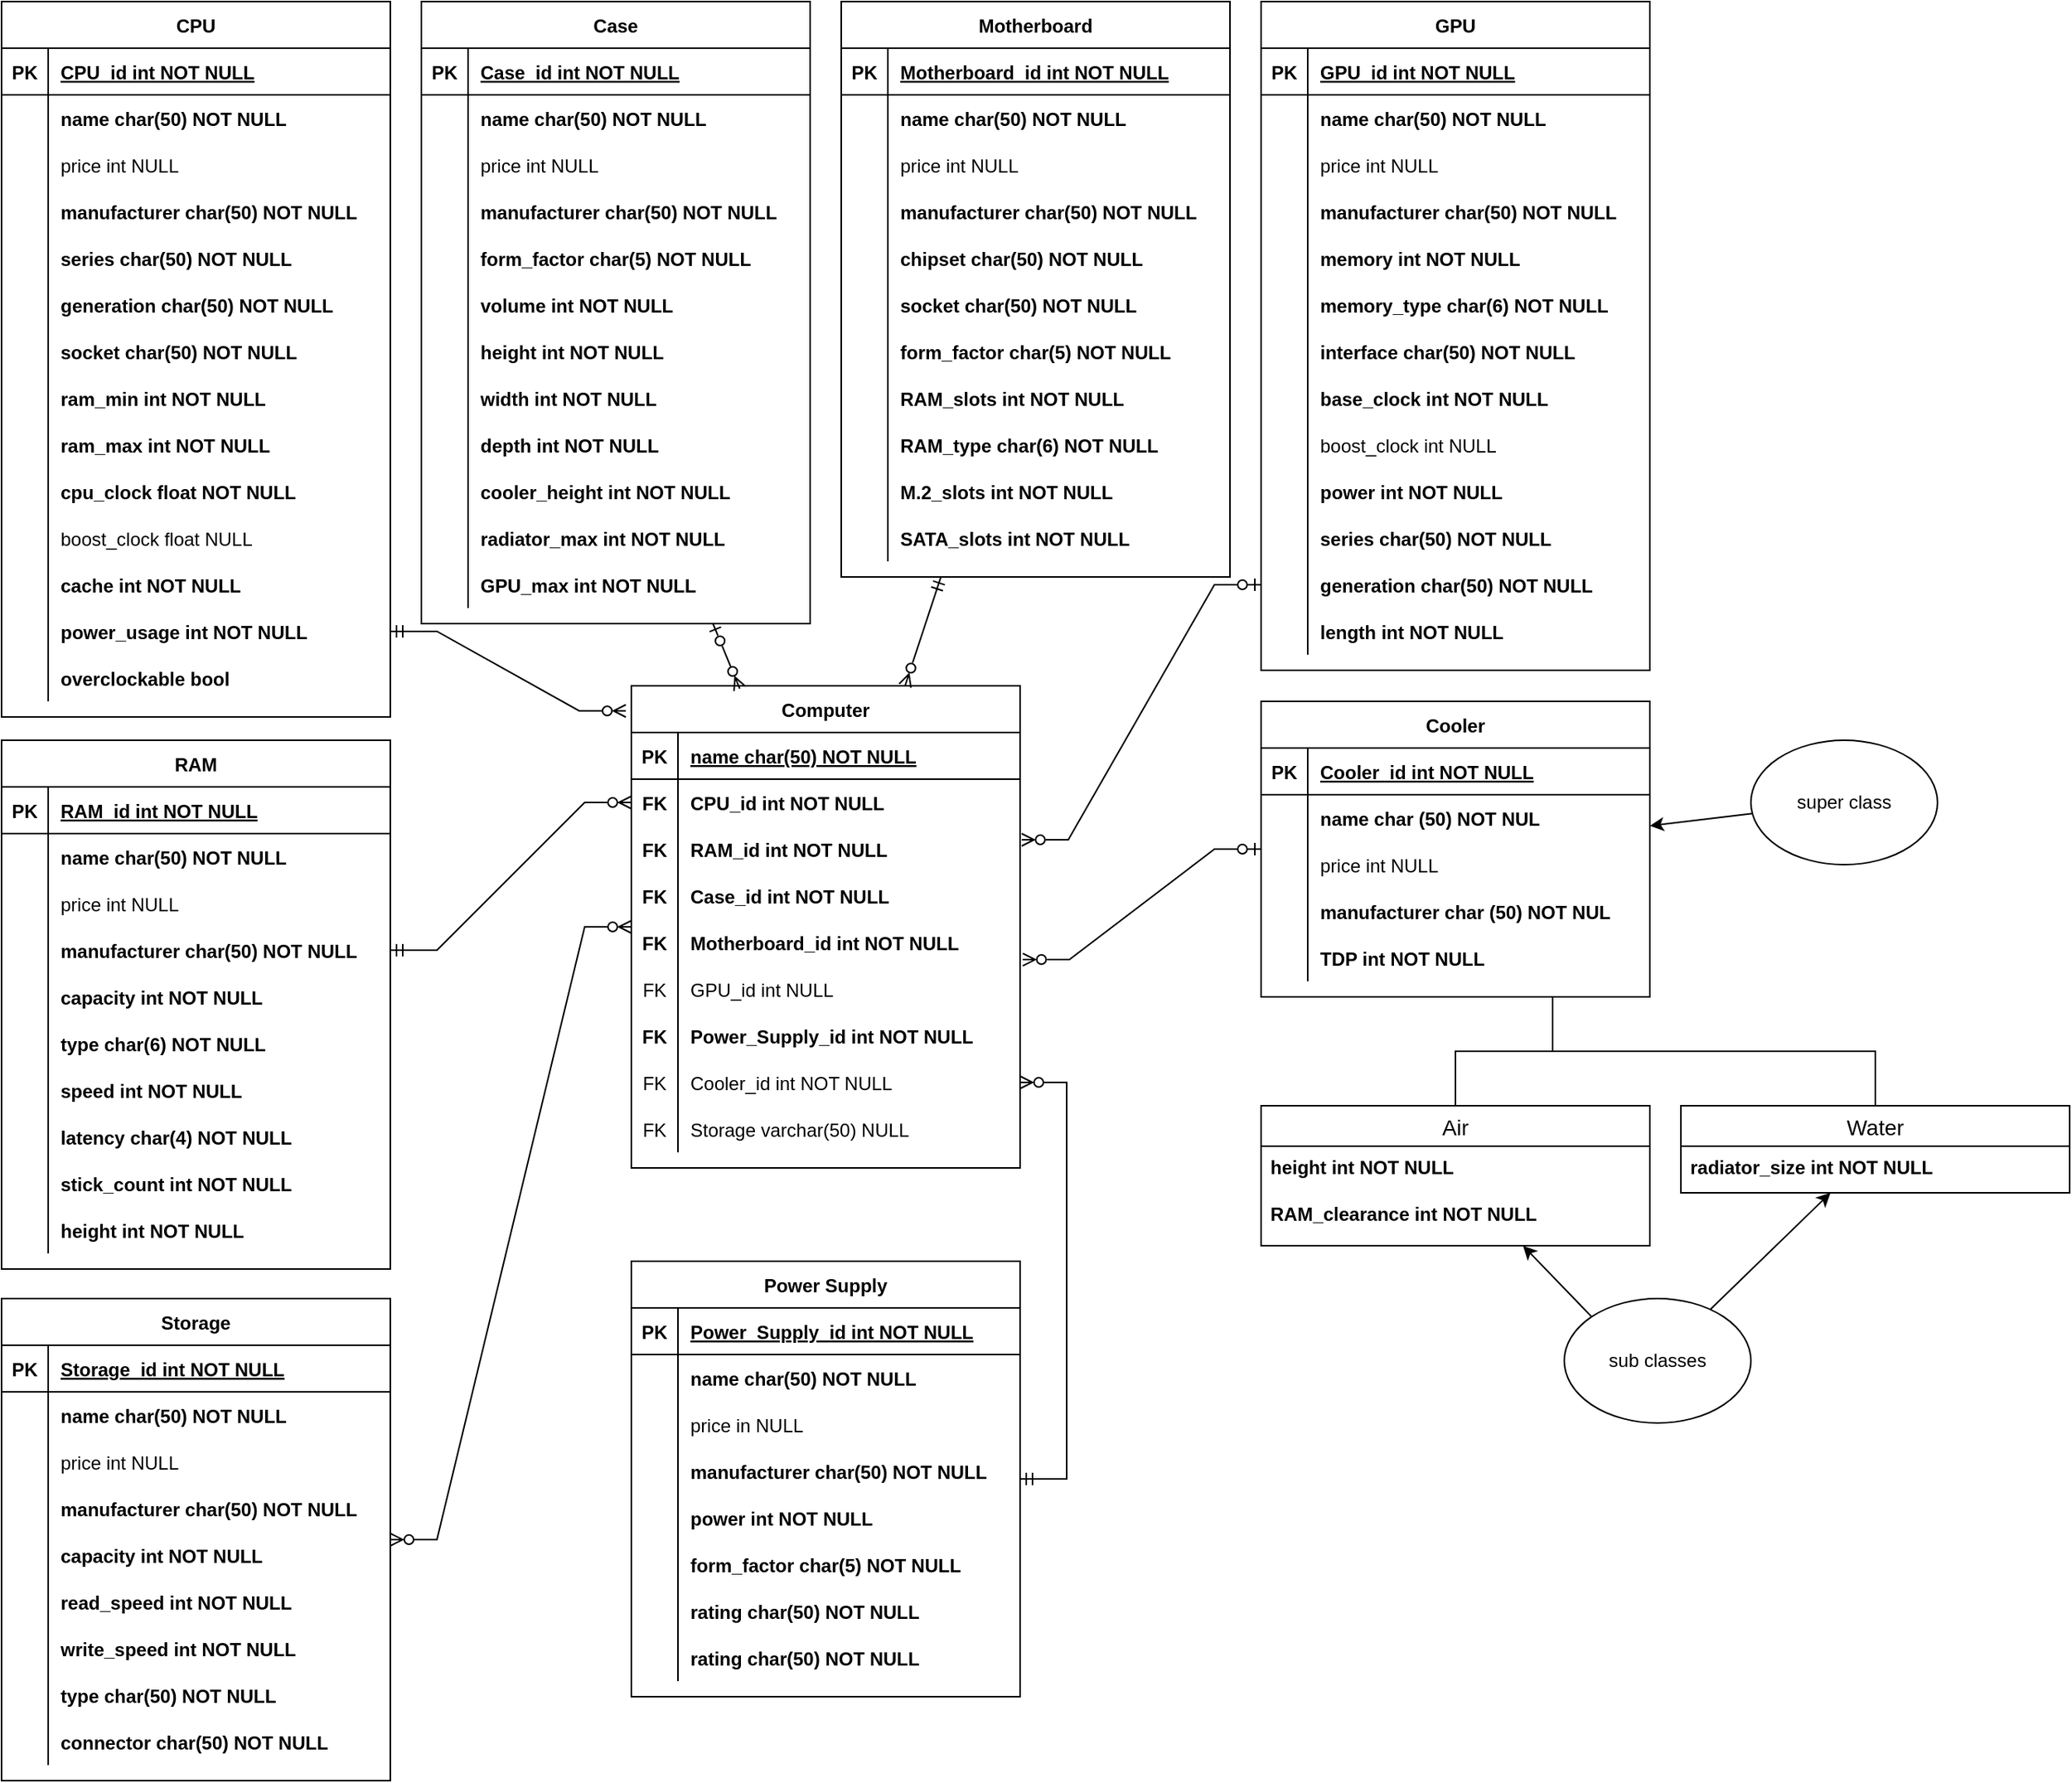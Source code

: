 <mxfile version="16.6.6" type="github">
  <diagram id="R2lEEEUBdFMjLlhIrx00" name="Page-1">
    <mxGraphModel dx="1481" dy="1054" grid="1" gridSize="10" guides="1" tooltips="1" connect="1" arrows="1" fold="1" page="1" pageScale="1" pageWidth="850" pageHeight="1100" math="0" shadow="0" extFonts="Permanent Marker^https://fonts.googleapis.com/css?family=Permanent+Marker">
      <root>
        <mxCell id="0" />
        <mxCell id="1" parent="0" />
        <mxCell id="2RTHhz85UmJOmRFz-X5J-16" value="CPU" style="shape=table;startSize=30;container=1;collapsible=1;childLayout=tableLayout;fixedRows=1;rowLines=0;fontStyle=1;align=center;resizeLast=1;" vertex="1" parent="1">
          <mxGeometry x="20" y="30" width="250" height="460" as="geometry" />
        </mxCell>
        <mxCell id="2RTHhz85UmJOmRFz-X5J-17" value="" style="shape=tableRow;horizontal=0;startSize=0;swimlaneHead=0;swimlaneBody=0;fillColor=none;collapsible=0;dropTarget=0;points=[[0,0.5],[1,0.5]];portConstraint=eastwest;top=0;left=0;right=0;bottom=1;" vertex="1" parent="2RTHhz85UmJOmRFz-X5J-16">
          <mxGeometry y="30" width="250" height="30" as="geometry" />
        </mxCell>
        <mxCell id="2RTHhz85UmJOmRFz-X5J-18" value="PK" style="shape=partialRectangle;connectable=0;fillColor=none;top=0;left=0;bottom=0;right=0;fontStyle=1;overflow=hidden;" vertex="1" parent="2RTHhz85UmJOmRFz-X5J-17">
          <mxGeometry width="30" height="30" as="geometry">
            <mxRectangle width="30" height="30" as="alternateBounds" />
          </mxGeometry>
        </mxCell>
        <mxCell id="2RTHhz85UmJOmRFz-X5J-19" value="CPU_id int NOT NULL" style="shape=partialRectangle;connectable=0;fillColor=none;top=0;left=0;bottom=0;right=0;align=left;spacingLeft=6;fontStyle=5;overflow=hidden;" vertex="1" parent="2RTHhz85UmJOmRFz-X5J-17">
          <mxGeometry x="30" width="220" height="30" as="geometry">
            <mxRectangle width="220" height="30" as="alternateBounds" />
          </mxGeometry>
        </mxCell>
        <mxCell id="2RTHhz85UmJOmRFz-X5J-512" value="" style="shape=tableRow;horizontal=0;startSize=0;swimlaneHead=0;swimlaneBody=0;fillColor=none;collapsible=0;dropTarget=0;points=[[0,0.5],[1,0.5]];portConstraint=eastwest;top=0;left=0;right=0;bottom=0;" vertex="1" parent="2RTHhz85UmJOmRFz-X5J-16">
          <mxGeometry y="60" width="250" height="30" as="geometry" />
        </mxCell>
        <mxCell id="2RTHhz85UmJOmRFz-X5J-513" value="" style="shape=partialRectangle;connectable=0;fillColor=none;top=0;left=0;bottom=0;right=0;fontStyle=1;overflow=hidden;" vertex="1" parent="2RTHhz85UmJOmRFz-X5J-512">
          <mxGeometry width="30" height="30" as="geometry">
            <mxRectangle width="30" height="30" as="alternateBounds" />
          </mxGeometry>
        </mxCell>
        <mxCell id="2RTHhz85UmJOmRFz-X5J-514" value="name char(50) NOT NULL" style="shape=partialRectangle;connectable=0;fillColor=none;top=0;left=0;bottom=0;right=0;align=left;spacingLeft=6;fontStyle=1;overflow=hidden;" vertex="1" parent="2RTHhz85UmJOmRFz-X5J-512">
          <mxGeometry x="30" width="220" height="30" as="geometry">
            <mxRectangle width="220" height="30" as="alternateBounds" />
          </mxGeometry>
        </mxCell>
        <mxCell id="2RTHhz85UmJOmRFz-X5J-541" value="" style="shape=tableRow;horizontal=0;startSize=0;swimlaneHead=0;swimlaneBody=0;fillColor=none;collapsible=0;dropTarget=0;points=[[0,0.5],[1,0.5]];portConstraint=eastwest;top=0;left=0;right=0;bottom=0;" vertex="1" parent="2RTHhz85UmJOmRFz-X5J-16">
          <mxGeometry y="90" width="250" height="30" as="geometry" />
        </mxCell>
        <mxCell id="2RTHhz85UmJOmRFz-X5J-542" value="" style="shape=partialRectangle;connectable=0;fillColor=none;top=0;left=0;bottom=0;right=0;fontStyle=1;overflow=hidden;" vertex="1" parent="2RTHhz85UmJOmRFz-X5J-541">
          <mxGeometry width="30" height="30" as="geometry">
            <mxRectangle width="30" height="30" as="alternateBounds" />
          </mxGeometry>
        </mxCell>
        <mxCell id="2RTHhz85UmJOmRFz-X5J-543" value="price int NULL" style="shape=partialRectangle;connectable=0;fillColor=none;top=0;left=0;bottom=0;right=0;align=left;spacingLeft=6;fontStyle=0;overflow=hidden;" vertex="1" parent="2RTHhz85UmJOmRFz-X5J-541">
          <mxGeometry x="30" width="220" height="30" as="geometry">
            <mxRectangle width="220" height="30" as="alternateBounds" />
          </mxGeometry>
        </mxCell>
        <mxCell id="2RTHhz85UmJOmRFz-X5J-265" value="" style="shape=tableRow;horizontal=0;startSize=0;swimlaneHead=0;swimlaneBody=0;fillColor=none;collapsible=0;dropTarget=0;points=[[0,0.5],[1,0.5]];portConstraint=eastwest;top=0;left=0;right=0;bottom=0;" vertex="1" parent="2RTHhz85UmJOmRFz-X5J-16">
          <mxGeometry y="120" width="250" height="30" as="geometry" />
        </mxCell>
        <mxCell id="2RTHhz85UmJOmRFz-X5J-266" value="" style="shape=partialRectangle;connectable=0;fillColor=none;top=0;left=0;bottom=0;right=0;fontStyle=1;overflow=hidden;" vertex="1" parent="2RTHhz85UmJOmRFz-X5J-265">
          <mxGeometry width="30" height="30" as="geometry">
            <mxRectangle width="30" height="30" as="alternateBounds" />
          </mxGeometry>
        </mxCell>
        <mxCell id="2RTHhz85UmJOmRFz-X5J-267" value="manufacturer char(50) NOT NULL" style="shape=partialRectangle;connectable=0;fillColor=none;top=0;left=0;bottom=0;right=0;align=left;spacingLeft=6;fontStyle=1;overflow=hidden;" vertex="1" parent="2RTHhz85UmJOmRFz-X5J-265">
          <mxGeometry x="30" width="220" height="30" as="geometry">
            <mxRectangle width="220" height="30" as="alternateBounds" />
          </mxGeometry>
        </mxCell>
        <mxCell id="2RTHhz85UmJOmRFz-X5J-268" value="" style="shape=tableRow;horizontal=0;startSize=0;swimlaneHead=0;swimlaneBody=0;fillColor=none;collapsible=0;dropTarget=0;points=[[0,0.5],[1,0.5]];portConstraint=eastwest;top=0;left=0;right=0;bottom=0;" vertex="1" parent="2RTHhz85UmJOmRFz-X5J-16">
          <mxGeometry y="150" width="250" height="30" as="geometry" />
        </mxCell>
        <mxCell id="2RTHhz85UmJOmRFz-X5J-269" value="" style="shape=partialRectangle;connectable=0;fillColor=none;top=0;left=0;bottom=0;right=0;fontStyle=1;overflow=hidden;" vertex="1" parent="2RTHhz85UmJOmRFz-X5J-268">
          <mxGeometry width="30" height="30" as="geometry">
            <mxRectangle width="30" height="30" as="alternateBounds" />
          </mxGeometry>
        </mxCell>
        <mxCell id="2RTHhz85UmJOmRFz-X5J-270" value="series char(50) NOT NULL" style="shape=partialRectangle;connectable=0;fillColor=none;top=0;left=0;bottom=0;right=0;align=left;spacingLeft=6;fontStyle=1;overflow=hidden;" vertex="1" parent="2RTHhz85UmJOmRFz-X5J-268">
          <mxGeometry x="30" width="220" height="30" as="geometry">
            <mxRectangle width="220" height="30" as="alternateBounds" />
          </mxGeometry>
        </mxCell>
        <mxCell id="2RTHhz85UmJOmRFz-X5J-179" value="" style="shape=tableRow;horizontal=0;startSize=0;swimlaneHead=0;swimlaneBody=0;fillColor=none;collapsible=0;dropTarget=0;points=[[0,0.5],[1,0.5]];portConstraint=eastwest;top=0;left=0;right=0;bottom=0;" vertex="1" parent="2RTHhz85UmJOmRFz-X5J-16">
          <mxGeometry y="180" width="250" height="30" as="geometry" />
        </mxCell>
        <mxCell id="2RTHhz85UmJOmRFz-X5J-180" value="" style="shape=partialRectangle;connectable=0;fillColor=none;top=0;left=0;bottom=0;right=0;editable=1;overflow=hidden;" vertex="1" parent="2RTHhz85UmJOmRFz-X5J-179">
          <mxGeometry width="30" height="30" as="geometry">
            <mxRectangle width="30" height="30" as="alternateBounds" />
          </mxGeometry>
        </mxCell>
        <mxCell id="2RTHhz85UmJOmRFz-X5J-181" value="generation char(50) NOT NULL" style="shape=partialRectangle;connectable=0;fillColor=none;top=0;left=0;bottom=0;right=0;align=left;spacingLeft=6;overflow=hidden;fontStyle=1" vertex="1" parent="2RTHhz85UmJOmRFz-X5J-179">
          <mxGeometry x="30" width="220" height="30" as="geometry">
            <mxRectangle width="220" height="30" as="alternateBounds" />
          </mxGeometry>
        </mxCell>
        <mxCell id="2RTHhz85UmJOmRFz-X5J-23" value="" style="shape=tableRow;horizontal=0;startSize=0;swimlaneHead=0;swimlaneBody=0;fillColor=none;collapsible=0;dropTarget=0;points=[[0,0.5],[1,0.5]];portConstraint=eastwest;top=0;left=0;right=0;bottom=0;" vertex="1" parent="2RTHhz85UmJOmRFz-X5J-16">
          <mxGeometry y="210" width="250" height="30" as="geometry" />
        </mxCell>
        <mxCell id="2RTHhz85UmJOmRFz-X5J-24" value="" style="shape=partialRectangle;connectable=0;fillColor=none;top=0;left=0;bottom=0;right=0;editable=1;overflow=hidden;" vertex="1" parent="2RTHhz85UmJOmRFz-X5J-23">
          <mxGeometry width="30" height="30" as="geometry">
            <mxRectangle width="30" height="30" as="alternateBounds" />
          </mxGeometry>
        </mxCell>
        <mxCell id="2RTHhz85UmJOmRFz-X5J-25" value="socket char(50) NOT NULL" style="shape=partialRectangle;connectable=0;fillColor=none;top=0;left=0;bottom=0;right=0;align=left;spacingLeft=6;overflow=hidden;fontStyle=1" vertex="1" parent="2RTHhz85UmJOmRFz-X5J-23">
          <mxGeometry x="30" width="220" height="30" as="geometry">
            <mxRectangle width="220" height="30" as="alternateBounds" />
          </mxGeometry>
        </mxCell>
        <mxCell id="2RTHhz85UmJOmRFz-X5J-26" value="" style="shape=tableRow;horizontal=0;startSize=0;swimlaneHead=0;swimlaneBody=0;fillColor=none;collapsible=0;dropTarget=0;points=[[0,0.5],[1,0.5]];portConstraint=eastwest;top=0;left=0;right=0;bottom=0;" vertex="1" parent="2RTHhz85UmJOmRFz-X5J-16">
          <mxGeometry y="240" width="250" height="30" as="geometry" />
        </mxCell>
        <mxCell id="2RTHhz85UmJOmRFz-X5J-27" value="" style="shape=partialRectangle;connectable=0;fillColor=none;top=0;left=0;bottom=0;right=0;editable=1;overflow=hidden;" vertex="1" parent="2RTHhz85UmJOmRFz-X5J-26">
          <mxGeometry width="30" height="30" as="geometry">
            <mxRectangle width="30" height="30" as="alternateBounds" />
          </mxGeometry>
        </mxCell>
        <mxCell id="2RTHhz85UmJOmRFz-X5J-28" value="ram_min int NOT NULL" style="shape=partialRectangle;connectable=0;fillColor=none;top=0;left=0;bottom=0;right=0;align=left;spacingLeft=6;overflow=hidden;fontStyle=1" vertex="1" parent="2RTHhz85UmJOmRFz-X5J-26">
          <mxGeometry x="30" width="220" height="30" as="geometry">
            <mxRectangle width="220" height="30" as="alternateBounds" />
          </mxGeometry>
        </mxCell>
        <mxCell id="2RTHhz85UmJOmRFz-X5J-29" value="" style="shape=tableRow;horizontal=0;startSize=0;swimlaneHead=0;swimlaneBody=0;fillColor=none;collapsible=0;dropTarget=0;points=[[0,0.5],[1,0.5]];portConstraint=eastwest;top=0;left=0;right=0;bottom=0;" vertex="1" parent="2RTHhz85UmJOmRFz-X5J-16">
          <mxGeometry y="270" width="250" height="30" as="geometry" />
        </mxCell>
        <mxCell id="2RTHhz85UmJOmRFz-X5J-30" value=" " style="shape=partialRectangle;connectable=0;fillColor=none;top=0;left=0;bottom=0;right=0;editable=1;overflow=hidden;" vertex="1" parent="2RTHhz85UmJOmRFz-X5J-29">
          <mxGeometry width="30" height="30" as="geometry">
            <mxRectangle width="30" height="30" as="alternateBounds" />
          </mxGeometry>
        </mxCell>
        <mxCell id="2RTHhz85UmJOmRFz-X5J-31" value="ram_max int NOT NULL" style="shape=partialRectangle;connectable=0;fillColor=none;top=0;left=0;bottom=0;right=0;align=left;spacingLeft=6;overflow=hidden;fontStyle=1" vertex="1" parent="2RTHhz85UmJOmRFz-X5J-29">
          <mxGeometry x="30" width="220" height="30" as="geometry">
            <mxRectangle width="220" height="30" as="alternateBounds" />
          </mxGeometry>
        </mxCell>
        <mxCell id="2RTHhz85UmJOmRFz-X5J-32" value="" style="shape=tableRow;horizontal=0;startSize=0;swimlaneHead=0;swimlaneBody=0;fillColor=none;collapsible=0;dropTarget=0;points=[[0,0.5],[1,0.5]];portConstraint=eastwest;top=0;left=0;right=0;bottom=0;" vertex="1" parent="2RTHhz85UmJOmRFz-X5J-16">
          <mxGeometry y="300" width="250" height="30" as="geometry" />
        </mxCell>
        <mxCell id="2RTHhz85UmJOmRFz-X5J-33" value=" " style="shape=partialRectangle;connectable=0;fillColor=none;top=0;left=0;bottom=0;right=0;editable=1;overflow=hidden;" vertex="1" parent="2RTHhz85UmJOmRFz-X5J-32">
          <mxGeometry width="30" height="30" as="geometry">
            <mxRectangle width="30" height="30" as="alternateBounds" />
          </mxGeometry>
        </mxCell>
        <mxCell id="2RTHhz85UmJOmRFz-X5J-34" value="cpu_clock float NOT NULL" style="shape=partialRectangle;connectable=0;fillColor=none;top=0;left=0;bottom=0;right=0;align=left;spacingLeft=6;overflow=hidden;fontStyle=1" vertex="1" parent="2RTHhz85UmJOmRFz-X5J-32">
          <mxGeometry x="30" width="220" height="30" as="geometry">
            <mxRectangle width="220" height="30" as="alternateBounds" />
          </mxGeometry>
        </mxCell>
        <mxCell id="2RTHhz85UmJOmRFz-X5J-35" value="" style="shape=tableRow;horizontal=0;startSize=0;swimlaneHead=0;swimlaneBody=0;fillColor=none;collapsible=0;dropTarget=0;points=[[0,0.5],[1,0.5]];portConstraint=eastwest;top=0;left=0;right=0;bottom=0;" vertex="1" parent="2RTHhz85UmJOmRFz-X5J-16">
          <mxGeometry y="330" width="250" height="30" as="geometry" />
        </mxCell>
        <mxCell id="2RTHhz85UmJOmRFz-X5J-36" value=" " style="shape=partialRectangle;connectable=0;fillColor=none;top=0;left=0;bottom=0;right=0;editable=1;overflow=hidden;" vertex="1" parent="2RTHhz85UmJOmRFz-X5J-35">
          <mxGeometry width="30" height="30" as="geometry">
            <mxRectangle width="30" height="30" as="alternateBounds" />
          </mxGeometry>
        </mxCell>
        <mxCell id="2RTHhz85UmJOmRFz-X5J-37" value="boost_clock float NULL" style="shape=partialRectangle;connectable=0;fillColor=none;top=0;left=0;bottom=0;right=0;align=left;spacingLeft=6;overflow=hidden;" vertex="1" parent="2RTHhz85UmJOmRFz-X5J-35">
          <mxGeometry x="30" width="220" height="30" as="geometry">
            <mxRectangle width="220" height="30" as="alternateBounds" />
          </mxGeometry>
        </mxCell>
        <mxCell id="2RTHhz85UmJOmRFz-X5J-38" value="" style="shape=tableRow;horizontal=0;startSize=0;swimlaneHead=0;swimlaneBody=0;fillColor=none;collapsible=0;dropTarget=0;points=[[0,0.5],[1,0.5]];portConstraint=eastwest;top=0;left=0;right=0;bottom=0;" vertex="1" parent="2RTHhz85UmJOmRFz-X5J-16">
          <mxGeometry y="360" width="250" height="30" as="geometry" />
        </mxCell>
        <mxCell id="2RTHhz85UmJOmRFz-X5J-39" value=" " style="shape=partialRectangle;connectable=0;fillColor=none;top=0;left=0;bottom=0;right=0;editable=1;overflow=hidden;" vertex="1" parent="2RTHhz85UmJOmRFz-X5J-38">
          <mxGeometry width="30" height="30" as="geometry">
            <mxRectangle width="30" height="30" as="alternateBounds" />
          </mxGeometry>
        </mxCell>
        <mxCell id="2RTHhz85UmJOmRFz-X5J-40" value="cache int NOT NULL" style="shape=partialRectangle;connectable=0;fillColor=none;top=0;left=0;bottom=0;right=0;align=left;spacingLeft=6;overflow=hidden;fontStyle=1" vertex="1" parent="2RTHhz85UmJOmRFz-X5J-38">
          <mxGeometry x="30" width="220" height="30" as="geometry">
            <mxRectangle width="220" height="30" as="alternateBounds" />
          </mxGeometry>
        </mxCell>
        <mxCell id="2RTHhz85UmJOmRFz-X5J-41" value="" style="shape=tableRow;horizontal=0;startSize=0;swimlaneHead=0;swimlaneBody=0;fillColor=none;collapsible=0;dropTarget=0;points=[[0,0.5],[1,0.5]];portConstraint=eastwest;top=0;left=0;right=0;bottom=0;" vertex="1" parent="2RTHhz85UmJOmRFz-X5J-16">
          <mxGeometry y="390" width="250" height="30" as="geometry" />
        </mxCell>
        <mxCell id="2RTHhz85UmJOmRFz-X5J-42" value=" " style="shape=partialRectangle;connectable=0;fillColor=none;top=0;left=0;bottom=0;right=0;editable=1;overflow=hidden;" vertex="1" parent="2RTHhz85UmJOmRFz-X5J-41">
          <mxGeometry width="30" height="30" as="geometry">
            <mxRectangle width="30" height="30" as="alternateBounds" />
          </mxGeometry>
        </mxCell>
        <mxCell id="2RTHhz85UmJOmRFz-X5J-43" value="power_usage int NOT NULL" style="shape=partialRectangle;connectable=0;fillColor=none;top=0;left=0;bottom=0;right=0;align=left;spacingLeft=6;overflow=hidden;fontStyle=1" vertex="1" parent="2RTHhz85UmJOmRFz-X5J-41">
          <mxGeometry x="30" width="220" height="30" as="geometry">
            <mxRectangle width="220" height="30" as="alternateBounds" />
          </mxGeometry>
        </mxCell>
        <mxCell id="2RTHhz85UmJOmRFz-X5J-44" value="" style="shape=tableRow;horizontal=0;startSize=0;swimlaneHead=0;swimlaneBody=0;fillColor=none;collapsible=0;dropTarget=0;points=[[0,0.5],[1,0.5]];portConstraint=eastwest;top=0;left=0;right=0;bottom=0;" vertex="1" parent="2RTHhz85UmJOmRFz-X5J-16">
          <mxGeometry y="420" width="250" height="30" as="geometry" />
        </mxCell>
        <mxCell id="2RTHhz85UmJOmRFz-X5J-45" value=" " style="shape=partialRectangle;connectable=0;fillColor=none;top=0;left=0;bottom=0;right=0;editable=1;overflow=hidden;" vertex="1" parent="2RTHhz85UmJOmRFz-X5J-44">
          <mxGeometry width="30" height="30" as="geometry">
            <mxRectangle width="30" height="30" as="alternateBounds" />
          </mxGeometry>
        </mxCell>
        <mxCell id="2RTHhz85UmJOmRFz-X5J-46" value="overclockable bool" style="shape=partialRectangle;connectable=0;fillColor=none;top=0;left=0;bottom=0;right=0;align=left;spacingLeft=6;overflow=hidden;fontStyle=1" vertex="1" parent="2RTHhz85UmJOmRFz-X5J-44">
          <mxGeometry x="30" width="220" height="30" as="geometry">
            <mxRectangle width="220" height="30" as="alternateBounds" />
          </mxGeometry>
        </mxCell>
        <mxCell id="2RTHhz85UmJOmRFz-X5J-47" value="RAM" style="shape=table;startSize=30;container=1;collapsible=1;childLayout=tableLayout;fixedRows=1;rowLines=0;fontStyle=1;align=center;resizeLast=1;" vertex="1" parent="1">
          <mxGeometry x="20" y="505" width="250" height="340" as="geometry" />
        </mxCell>
        <mxCell id="2RTHhz85UmJOmRFz-X5J-48" value="" style="shape=tableRow;horizontal=0;startSize=0;swimlaneHead=0;swimlaneBody=0;fillColor=none;collapsible=0;dropTarget=0;points=[[0,0.5],[1,0.5]];portConstraint=eastwest;top=0;left=0;right=0;bottom=1;" vertex="1" parent="2RTHhz85UmJOmRFz-X5J-47">
          <mxGeometry y="30" width="250" height="30" as="geometry" />
        </mxCell>
        <mxCell id="2RTHhz85UmJOmRFz-X5J-49" value="PK" style="shape=partialRectangle;connectable=0;fillColor=none;top=0;left=0;bottom=0;right=0;fontStyle=1;overflow=hidden;" vertex="1" parent="2RTHhz85UmJOmRFz-X5J-48">
          <mxGeometry width="30" height="30" as="geometry">
            <mxRectangle width="30" height="30" as="alternateBounds" />
          </mxGeometry>
        </mxCell>
        <mxCell id="2RTHhz85UmJOmRFz-X5J-50" value="RAM_id int NOT NULL" style="shape=partialRectangle;connectable=0;fillColor=none;top=0;left=0;bottom=0;right=0;align=left;spacingLeft=6;fontStyle=5;overflow=hidden;" vertex="1" parent="2RTHhz85UmJOmRFz-X5J-48">
          <mxGeometry x="30" width="220" height="30" as="geometry">
            <mxRectangle width="220" height="30" as="alternateBounds" />
          </mxGeometry>
        </mxCell>
        <mxCell id="2RTHhz85UmJOmRFz-X5J-515" value="" style="shape=tableRow;horizontal=0;startSize=0;swimlaneHead=0;swimlaneBody=0;fillColor=none;collapsible=0;dropTarget=0;points=[[0,0.5],[1,0.5]];portConstraint=eastwest;top=0;left=0;right=0;bottom=0&#xa;;" vertex="1" parent="2RTHhz85UmJOmRFz-X5J-47">
          <mxGeometry y="60" width="250" height="30" as="geometry" />
        </mxCell>
        <mxCell id="2RTHhz85UmJOmRFz-X5J-516" value="" style="shape=partialRectangle;connectable=0;fillColor=none;top=0;left=0;bottom=0;right=0;fontStyle=1;overflow=hidden;" vertex="1" parent="2RTHhz85UmJOmRFz-X5J-515">
          <mxGeometry width="30" height="30" as="geometry">
            <mxRectangle width="30" height="30" as="alternateBounds" />
          </mxGeometry>
        </mxCell>
        <mxCell id="2RTHhz85UmJOmRFz-X5J-517" value="name char(50) NOT NULL" style="shape=partialRectangle;connectable=0;fillColor=none;top=0;left=0;bottom=0;right=0;align=left;spacingLeft=6;fontStyle=1;overflow=hidden;" vertex="1" parent="2RTHhz85UmJOmRFz-X5J-515">
          <mxGeometry x="30" width="220" height="30" as="geometry">
            <mxRectangle width="220" height="30" as="alternateBounds" />
          </mxGeometry>
        </mxCell>
        <mxCell id="2RTHhz85UmJOmRFz-X5J-544" value="" style="shape=tableRow;horizontal=0;startSize=0;swimlaneHead=0;swimlaneBody=0;fillColor=none;collapsible=0;dropTarget=0;points=[[0,0.5],[1,0.5]];portConstraint=eastwest;top=0;left=0;right=0;bottom=0&#xa;;" vertex="1" parent="2RTHhz85UmJOmRFz-X5J-47">
          <mxGeometry y="90" width="250" height="30" as="geometry" />
        </mxCell>
        <mxCell id="2RTHhz85UmJOmRFz-X5J-545" value="" style="shape=partialRectangle;connectable=0;fillColor=none;top=0;left=0;bottom=0;right=0;fontStyle=1;overflow=hidden;" vertex="1" parent="2RTHhz85UmJOmRFz-X5J-544">
          <mxGeometry width="30" height="30" as="geometry">
            <mxRectangle width="30" height="30" as="alternateBounds" />
          </mxGeometry>
        </mxCell>
        <mxCell id="2RTHhz85UmJOmRFz-X5J-546" value="price int NULL" style="shape=partialRectangle;connectable=0;fillColor=none;top=0;left=0;bottom=0;right=0;align=left;spacingLeft=6;fontStyle=0;overflow=hidden;" vertex="1" parent="2RTHhz85UmJOmRFz-X5J-544">
          <mxGeometry x="30" width="220" height="30" as="geometry">
            <mxRectangle width="220" height="30" as="alternateBounds" />
          </mxGeometry>
        </mxCell>
        <mxCell id="2RTHhz85UmJOmRFz-X5J-280" value="" style="shape=tableRow;horizontal=0;startSize=0;swimlaneHead=0;swimlaneBody=0;fillColor=none;collapsible=0;dropTarget=0;points=[[0,0.5],[1,0.5]];portConstraint=eastwest;top=0;left=0;right=0;bottom=0;" vertex="1" parent="2RTHhz85UmJOmRFz-X5J-47">
          <mxGeometry y="120" width="250" height="30" as="geometry" />
        </mxCell>
        <mxCell id="2RTHhz85UmJOmRFz-X5J-281" value="" style="shape=partialRectangle;connectable=0;fillColor=none;top=0;left=0;bottom=0;right=0;fontStyle=1;overflow=hidden;" vertex="1" parent="2RTHhz85UmJOmRFz-X5J-280">
          <mxGeometry width="30" height="30" as="geometry">
            <mxRectangle width="30" height="30" as="alternateBounds" />
          </mxGeometry>
        </mxCell>
        <mxCell id="2RTHhz85UmJOmRFz-X5J-282" value="manufacturer char(50) NOT NULL" style="shape=partialRectangle;connectable=0;fillColor=none;top=0;left=0;bottom=0;right=0;align=left;spacingLeft=6;fontStyle=1;overflow=hidden;" vertex="1" parent="2RTHhz85UmJOmRFz-X5J-280">
          <mxGeometry x="30" width="220" height="30" as="geometry">
            <mxRectangle width="220" height="30" as="alternateBounds" />
          </mxGeometry>
        </mxCell>
        <mxCell id="2RTHhz85UmJOmRFz-X5J-51" value="" style="shape=tableRow;horizontal=0;startSize=0;swimlaneHead=0;swimlaneBody=0;fillColor=none;collapsible=0;dropTarget=0;points=[[0,0.5],[1,0.5]];portConstraint=eastwest;top=0;left=0;right=0;bottom=0;" vertex="1" parent="2RTHhz85UmJOmRFz-X5J-47">
          <mxGeometry y="150" width="250" height="30" as="geometry" />
        </mxCell>
        <mxCell id="2RTHhz85UmJOmRFz-X5J-52" value="" style="shape=partialRectangle;connectable=0;fillColor=none;top=0;left=0;bottom=0;right=0;editable=1;overflow=hidden;" vertex="1" parent="2RTHhz85UmJOmRFz-X5J-51">
          <mxGeometry width="30" height="30" as="geometry">
            <mxRectangle width="30" height="30" as="alternateBounds" />
          </mxGeometry>
        </mxCell>
        <mxCell id="2RTHhz85UmJOmRFz-X5J-53" value="capacity int NOT NULL" style="shape=partialRectangle;connectable=0;fillColor=none;top=0;left=0;bottom=0;right=0;align=left;spacingLeft=6;overflow=hidden;fontStyle=1" vertex="1" parent="2RTHhz85UmJOmRFz-X5J-51">
          <mxGeometry x="30" width="220" height="30" as="geometry">
            <mxRectangle width="220" height="30" as="alternateBounds" />
          </mxGeometry>
        </mxCell>
        <mxCell id="2RTHhz85UmJOmRFz-X5J-63" value="" style="shape=tableRow;horizontal=0;startSize=0;swimlaneHead=0;swimlaneBody=0;fillColor=none;collapsible=0;dropTarget=0;points=[[0,0.5],[1,0.5]];portConstraint=eastwest;top=0;left=0;right=0;bottom=0;" vertex="1" parent="2RTHhz85UmJOmRFz-X5J-47">
          <mxGeometry y="180" width="250" height="30" as="geometry" />
        </mxCell>
        <mxCell id="2RTHhz85UmJOmRFz-X5J-64" value="" style="shape=partialRectangle;connectable=0;fillColor=none;top=0;left=0;bottom=0;right=0;editable=1;overflow=hidden;" vertex="1" parent="2RTHhz85UmJOmRFz-X5J-63">
          <mxGeometry width="30" height="30" as="geometry">
            <mxRectangle width="30" height="30" as="alternateBounds" />
          </mxGeometry>
        </mxCell>
        <mxCell id="2RTHhz85UmJOmRFz-X5J-65" value="type char(6) NOT NULL" style="shape=partialRectangle;connectable=0;fillColor=none;top=0;left=0;bottom=0;right=0;align=left;spacingLeft=6;overflow=hidden;fontStyle=1" vertex="1" parent="2RTHhz85UmJOmRFz-X5J-63">
          <mxGeometry x="30" width="220" height="30" as="geometry">
            <mxRectangle width="220" height="30" as="alternateBounds" />
          </mxGeometry>
        </mxCell>
        <mxCell id="2RTHhz85UmJOmRFz-X5J-54" value="" style="shape=tableRow;horizontal=0;startSize=0;swimlaneHead=0;swimlaneBody=0;fillColor=none;collapsible=0;dropTarget=0;points=[[0,0.5],[1,0.5]];portConstraint=eastwest;top=0;left=0;right=0;bottom=0;" vertex="1" parent="2RTHhz85UmJOmRFz-X5J-47">
          <mxGeometry y="210" width="250" height="30" as="geometry" />
        </mxCell>
        <mxCell id="2RTHhz85UmJOmRFz-X5J-55" value="" style="shape=partialRectangle;connectable=0;fillColor=none;top=0;left=0;bottom=0;right=0;editable=1;overflow=hidden;" vertex="1" parent="2RTHhz85UmJOmRFz-X5J-54">
          <mxGeometry width="30" height="30" as="geometry">
            <mxRectangle width="30" height="30" as="alternateBounds" />
          </mxGeometry>
        </mxCell>
        <mxCell id="2RTHhz85UmJOmRFz-X5J-56" value="speed int NOT NULL" style="shape=partialRectangle;connectable=0;fillColor=none;top=0;left=0;bottom=0;right=0;align=left;spacingLeft=6;overflow=hidden;fontStyle=1" vertex="1" parent="2RTHhz85UmJOmRFz-X5J-54">
          <mxGeometry x="30" width="220" height="30" as="geometry">
            <mxRectangle width="220" height="30" as="alternateBounds" />
          </mxGeometry>
        </mxCell>
        <mxCell id="2RTHhz85UmJOmRFz-X5J-60" value="" style="shape=tableRow;horizontal=0;startSize=0;swimlaneHead=0;swimlaneBody=0;fillColor=none;collapsible=0;dropTarget=0;points=[[0,0.5],[1,0.5]];portConstraint=eastwest;top=0;left=0;right=0;bottom=0;" vertex="1" parent="2RTHhz85UmJOmRFz-X5J-47">
          <mxGeometry y="240" width="250" height="30" as="geometry" />
        </mxCell>
        <mxCell id="2RTHhz85UmJOmRFz-X5J-61" value="" style="shape=partialRectangle;connectable=0;fillColor=none;top=0;left=0;bottom=0;right=0;editable=1;overflow=hidden;" vertex="1" parent="2RTHhz85UmJOmRFz-X5J-60">
          <mxGeometry width="30" height="30" as="geometry">
            <mxRectangle width="30" height="30" as="alternateBounds" />
          </mxGeometry>
        </mxCell>
        <mxCell id="2RTHhz85UmJOmRFz-X5J-62" value="latency char(4) NOT NULL" style="shape=partialRectangle;connectable=0;fillColor=none;top=0;left=0;bottom=0;right=0;align=left;spacingLeft=6;overflow=hidden;fontStyle=1" vertex="1" parent="2RTHhz85UmJOmRFz-X5J-60">
          <mxGeometry x="30" width="220" height="30" as="geometry">
            <mxRectangle width="220" height="30" as="alternateBounds" />
          </mxGeometry>
        </mxCell>
        <mxCell id="2RTHhz85UmJOmRFz-X5J-66" value="" style="shape=tableRow;horizontal=0;startSize=0;swimlaneHead=0;swimlaneBody=0;fillColor=none;collapsible=0;dropTarget=0;points=[[0,0.5],[1,0.5]];portConstraint=eastwest;top=0;left=0;right=0;bottom=0;" vertex="1" parent="2RTHhz85UmJOmRFz-X5J-47">
          <mxGeometry y="270" width="250" height="30" as="geometry" />
        </mxCell>
        <mxCell id="2RTHhz85UmJOmRFz-X5J-67" value="" style="shape=partialRectangle;connectable=0;fillColor=none;top=0;left=0;bottom=0;right=0;editable=1;overflow=hidden;" vertex="1" parent="2RTHhz85UmJOmRFz-X5J-66">
          <mxGeometry width="30" height="30" as="geometry">
            <mxRectangle width="30" height="30" as="alternateBounds" />
          </mxGeometry>
        </mxCell>
        <mxCell id="2RTHhz85UmJOmRFz-X5J-68" value="stick_count int NOT NULL" style="shape=partialRectangle;connectable=0;fillColor=none;top=0;left=0;bottom=0;right=0;align=left;spacingLeft=6;overflow=hidden;fontStyle=1" vertex="1" parent="2RTHhz85UmJOmRFz-X5J-66">
          <mxGeometry x="30" width="220" height="30" as="geometry">
            <mxRectangle width="220" height="30" as="alternateBounds" />
          </mxGeometry>
        </mxCell>
        <mxCell id="2RTHhz85UmJOmRFz-X5J-574" value="" style="shape=tableRow;horizontal=0;startSize=0;swimlaneHead=0;swimlaneBody=0;fillColor=none;collapsible=0;dropTarget=0;points=[[0,0.5],[1,0.5]];portConstraint=eastwest;top=0;left=0;right=0;bottom=0;" vertex="1" parent="2RTHhz85UmJOmRFz-X5J-47">
          <mxGeometry y="300" width="250" height="30" as="geometry" />
        </mxCell>
        <mxCell id="2RTHhz85UmJOmRFz-X5J-575" value="" style="shape=partialRectangle;connectable=0;fillColor=none;top=0;left=0;bottom=0;right=0;editable=1;overflow=hidden;" vertex="1" parent="2RTHhz85UmJOmRFz-X5J-574">
          <mxGeometry width="30" height="30" as="geometry">
            <mxRectangle width="30" height="30" as="alternateBounds" />
          </mxGeometry>
        </mxCell>
        <mxCell id="2RTHhz85UmJOmRFz-X5J-576" value="height int NOT NULL" style="shape=partialRectangle;connectable=0;fillColor=none;top=0;left=0;bottom=0;right=0;align=left;spacingLeft=6;overflow=hidden;fontStyle=1" vertex="1" parent="2RTHhz85UmJOmRFz-X5J-574">
          <mxGeometry x="30" width="220" height="30" as="geometry">
            <mxRectangle width="220" height="30" as="alternateBounds" />
          </mxGeometry>
        </mxCell>
        <mxCell id="2RTHhz85UmJOmRFz-X5J-69" value="Motherboard" style="shape=table;startSize=30;container=1;collapsible=1;childLayout=tableLayout;fixedRows=1;rowLines=0;fontStyle=1;align=center;resizeLast=1;" vertex="1" parent="1">
          <mxGeometry x="560" y="30" width="250" height="370" as="geometry" />
        </mxCell>
        <mxCell id="2RTHhz85UmJOmRFz-X5J-70" value="" style="shape=tableRow;horizontal=0;startSize=0;swimlaneHead=0;swimlaneBody=0;fillColor=none;collapsible=0;dropTarget=0;points=[[0,0.5],[1,0.5]];portConstraint=eastwest;top=0;left=0;right=0;bottom=1;" vertex="1" parent="2RTHhz85UmJOmRFz-X5J-69">
          <mxGeometry y="30" width="250" height="30" as="geometry" />
        </mxCell>
        <mxCell id="2RTHhz85UmJOmRFz-X5J-71" value="PK" style="shape=partialRectangle;connectable=0;fillColor=none;top=0;left=0;bottom=0;right=0;fontStyle=1;overflow=hidden;" vertex="1" parent="2RTHhz85UmJOmRFz-X5J-70">
          <mxGeometry width="30" height="30" as="geometry">
            <mxRectangle width="30" height="30" as="alternateBounds" />
          </mxGeometry>
        </mxCell>
        <mxCell id="2RTHhz85UmJOmRFz-X5J-72" value="Motherboard_id int NOT NULL" style="shape=partialRectangle;connectable=0;fillColor=none;top=0;left=0;bottom=0;right=0;align=left;spacingLeft=6;fontStyle=5;overflow=hidden;" vertex="1" parent="2RTHhz85UmJOmRFz-X5J-70">
          <mxGeometry x="30" width="220" height="30" as="geometry">
            <mxRectangle width="220" height="30" as="alternateBounds" />
          </mxGeometry>
        </mxCell>
        <mxCell id="2RTHhz85UmJOmRFz-X5J-524" value="" style="shape=tableRow;horizontal=0;startSize=0;swimlaneHead=0;swimlaneBody=0;fillColor=none;collapsible=0;dropTarget=0;points=[[0,0.5],[1,0.5]];portConstraint=eastwest;top=0;left=0;right=0;bottom=0;" vertex="1" parent="2RTHhz85UmJOmRFz-X5J-69">
          <mxGeometry y="60" width="250" height="30" as="geometry" />
        </mxCell>
        <mxCell id="2RTHhz85UmJOmRFz-X5J-525" value="" style="shape=partialRectangle;connectable=0;fillColor=none;top=0;left=0;bottom=0;right=0;fontStyle=1;overflow=hidden;" vertex="1" parent="2RTHhz85UmJOmRFz-X5J-524">
          <mxGeometry width="30" height="30" as="geometry">
            <mxRectangle width="30" height="30" as="alternateBounds" />
          </mxGeometry>
        </mxCell>
        <mxCell id="2RTHhz85UmJOmRFz-X5J-526" value="name char(50) NOT NULL" style="shape=partialRectangle;connectable=0;fillColor=none;top=0;left=0;bottom=0;right=0;align=left;spacingLeft=6;fontStyle=1;overflow=hidden;" vertex="1" parent="2RTHhz85UmJOmRFz-X5J-524">
          <mxGeometry x="30" width="220" height="30" as="geometry">
            <mxRectangle width="220" height="30" as="alternateBounds" />
          </mxGeometry>
        </mxCell>
        <mxCell id="2RTHhz85UmJOmRFz-X5J-559" value="" style="shape=tableRow;horizontal=0;startSize=0;swimlaneHead=0;swimlaneBody=0;fillColor=none;collapsible=0;dropTarget=0;points=[[0,0.5],[1,0.5]];portConstraint=eastwest;top=0;left=0;right=0;bottom=0;" vertex="1" parent="2RTHhz85UmJOmRFz-X5J-69">
          <mxGeometry y="90" width="250" height="30" as="geometry" />
        </mxCell>
        <mxCell id="2RTHhz85UmJOmRFz-X5J-560" value="" style="shape=partialRectangle;connectable=0;fillColor=none;top=0;left=0;bottom=0;right=0;fontStyle=1;overflow=hidden;" vertex="1" parent="2RTHhz85UmJOmRFz-X5J-559">
          <mxGeometry width="30" height="30" as="geometry">
            <mxRectangle width="30" height="30" as="alternateBounds" />
          </mxGeometry>
        </mxCell>
        <mxCell id="2RTHhz85UmJOmRFz-X5J-561" value="price int NULL" style="shape=partialRectangle;connectable=0;fillColor=none;top=0;left=0;bottom=0;right=0;align=left;spacingLeft=6;fontStyle=0;overflow=hidden;" vertex="1" parent="2RTHhz85UmJOmRFz-X5J-559">
          <mxGeometry x="30" width="220" height="30" as="geometry">
            <mxRectangle width="220" height="30" as="alternateBounds" />
          </mxGeometry>
        </mxCell>
        <mxCell id="2RTHhz85UmJOmRFz-X5J-373" value="" style="shape=tableRow;horizontal=0;startSize=0;swimlaneHead=0;swimlaneBody=0;fillColor=none;collapsible=0;dropTarget=0;points=[[0,0.5],[1,0.5]];portConstraint=eastwest;top=0;left=0;right=0;bottom=0;" vertex="1" parent="2RTHhz85UmJOmRFz-X5J-69">
          <mxGeometry y="120" width="250" height="30" as="geometry" />
        </mxCell>
        <mxCell id="2RTHhz85UmJOmRFz-X5J-374" value="" style="shape=partialRectangle;connectable=0;fillColor=none;top=0;left=0;bottom=0;right=0;fontStyle=1;overflow=hidden;" vertex="1" parent="2RTHhz85UmJOmRFz-X5J-373">
          <mxGeometry width="30" height="30" as="geometry">
            <mxRectangle width="30" height="30" as="alternateBounds" />
          </mxGeometry>
        </mxCell>
        <mxCell id="2RTHhz85UmJOmRFz-X5J-375" value="manufacturer char(50) NOT NULL" style="shape=partialRectangle;connectable=0;fillColor=none;top=0;left=0;bottom=0;right=0;align=left;spacingLeft=6;fontStyle=1;overflow=hidden;" vertex="1" parent="2RTHhz85UmJOmRFz-X5J-373">
          <mxGeometry x="30" width="220" height="30" as="geometry">
            <mxRectangle width="220" height="30" as="alternateBounds" />
          </mxGeometry>
        </mxCell>
        <mxCell id="2RTHhz85UmJOmRFz-X5J-376" value="" style="shape=tableRow;horizontal=0;startSize=0;swimlaneHead=0;swimlaneBody=0;fillColor=none;collapsible=0;dropTarget=0;points=[[0,0.5],[1,0.5]];portConstraint=eastwest;top=0;left=0;right=0;bottom=0&#xa;;" vertex="1" parent="2RTHhz85UmJOmRFz-X5J-69">
          <mxGeometry y="150" width="250" height="30" as="geometry" />
        </mxCell>
        <mxCell id="2RTHhz85UmJOmRFz-X5J-377" value="" style="shape=partialRectangle;connectable=0;fillColor=none;top=0;left=0;bottom=0;right=0;fontStyle=1;overflow=hidden;" vertex="1" parent="2RTHhz85UmJOmRFz-X5J-376">
          <mxGeometry width="30" height="30" as="geometry">
            <mxRectangle width="30" height="30" as="alternateBounds" />
          </mxGeometry>
        </mxCell>
        <mxCell id="2RTHhz85UmJOmRFz-X5J-378" value="chipset char(50) NOT NULL" style="shape=partialRectangle;connectable=0;fillColor=none;top=0;left=0;bottom=0;right=0;align=left;spacingLeft=6;fontStyle=1;overflow=hidden;" vertex="1" parent="2RTHhz85UmJOmRFz-X5J-376">
          <mxGeometry x="30" width="220" height="30" as="geometry">
            <mxRectangle width="220" height="30" as="alternateBounds" />
          </mxGeometry>
        </mxCell>
        <mxCell id="2RTHhz85UmJOmRFz-X5J-79" value="" style="shape=tableRow;horizontal=0;startSize=0;swimlaneHead=0;swimlaneBody=0;fillColor=none;collapsible=0;dropTarget=0;points=[[0,0.5],[1,0.5]];portConstraint=eastwest;top=0;left=0;right=0;bottom=0;" vertex="1" parent="2RTHhz85UmJOmRFz-X5J-69">
          <mxGeometry y="180" width="250" height="30" as="geometry" />
        </mxCell>
        <mxCell id="2RTHhz85UmJOmRFz-X5J-80" value="" style="shape=partialRectangle;connectable=0;fillColor=none;top=0;left=0;bottom=0;right=0;editable=1;overflow=hidden;" vertex="1" parent="2RTHhz85UmJOmRFz-X5J-79">
          <mxGeometry width="30" height="30" as="geometry">
            <mxRectangle width="30" height="30" as="alternateBounds" />
          </mxGeometry>
        </mxCell>
        <mxCell id="2RTHhz85UmJOmRFz-X5J-81" value="socket char(50) NOT NULL" style="shape=partialRectangle;connectable=0;fillColor=none;top=0;left=0;bottom=0;right=0;align=left;spacingLeft=6;overflow=hidden;fontStyle=1" vertex="1" parent="2RTHhz85UmJOmRFz-X5J-79">
          <mxGeometry x="30" width="220" height="30" as="geometry">
            <mxRectangle width="220" height="30" as="alternateBounds" />
          </mxGeometry>
        </mxCell>
        <mxCell id="2RTHhz85UmJOmRFz-X5J-82" value="" style="shape=tableRow;horizontal=0;startSize=0;swimlaneHead=0;swimlaneBody=0;fillColor=none;collapsible=0;dropTarget=0;points=[[0,0.5],[1,0.5]];portConstraint=eastwest;top=0;left=0;right=0;bottom=0;" vertex="1" parent="2RTHhz85UmJOmRFz-X5J-69">
          <mxGeometry y="210" width="250" height="30" as="geometry" />
        </mxCell>
        <mxCell id="2RTHhz85UmJOmRFz-X5J-83" value="" style="shape=partialRectangle;connectable=0;fillColor=none;top=0;left=0;bottom=0;right=0;editable=1;overflow=hidden;" vertex="1" parent="2RTHhz85UmJOmRFz-X5J-82">
          <mxGeometry width="30" height="30" as="geometry">
            <mxRectangle width="30" height="30" as="alternateBounds" />
          </mxGeometry>
        </mxCell>
        <mxCell id="2RTHhz85UmJOmRFz-X5J-84" value="form_factor char(5) NOT NULL" style="shape=partialRectangle;connectable=0;fillColor=none;top=0;left=0;bottom=0;right=0;align=left;spacingLeft=6;overflow=hidden;fontStyle=1" vertex="1" parent="2RTHhz85UmJOmRFz-X5J-82">
          <mxGeometry x="30" width="220" height="30" as="geometry">
            <mxRectangle width="220" height="30" as="alternateBounds" />
          </mxGeometry>
        </mxCell>
        <mxCell id="2RTHhz85UmJOmRFz-X5J-85" value="" style="shape=tableRow;horizontal=0;startSize=0;swimlaneHead=0;swimlaneBody=0;fillColor=none;collapsible=0;dropTarget=0;points=[[0,0.5],[1,0.5]];portConstraint=eastwest;top=0;left=0;right=0;bottom=0;" vertex="1" parent="2RTHhz85UmJOmRFz-X5J-69">
          <mxGeometry y="240" width="250" height="30" as="geometry" />
        </mxCell>
        <mxCell id="2RTHhz85UmJOmRFz-X5J-86" value="" style="shape=partialRectangle;connectable=0;fillColor=none;top=0;left=0;bottom=0;right=0;editable=1;overflow=hidden;" vertex="1" parent="2RTHhz85UmJOmRFz-X5J-85">
          <mxGeometry width="30" height="30" as="geometry">
            <mxRectangle width="30" height="30" as="alternateBounds" />
          </mxGeometry>
        </mxCell>
        <mxCell id="2RTHhz85UmJOmRFz-X5J-87" value="RAM_slots int NOT NULL" style="shape=partialRectangle;connectable=0;fillColor=none;top=0;left=0;bottom=0;right=0;align=left;spacingLeft=6;overflow=hidden;fontStyle=1" vertex="1" parent="2RTHhz85UmJOmRFz-X5J-85">
          <mxGeometry x="30" width="220" height="30" as="geometry">
            <mxRectangle width="220" height="30" as="alternateBounds" />
          </mxGeometry>
        </mxCell>
        <mxCell id="2RTHhz85UmJOmRFz-X5J-160" value="" style="shape=tableRow;horizontal=0;startSize=0;swimlaneHead=0;swimlaneBody=0;fillColor=none;collapsible=0;dropTarget=0;points=[[0,0.5],[1,0.5]];portConstraint=eastwest;top=0;left=0;right=0;bottom=0;" vertex="1" parent="2RTHhz85UmJOmRFz-X5J-69">
          <mxGeometry y="270" width="250" height="30" as="geometry" />
        </mxCell>
        <mxCell id="2RTHhz85UmJOmRFz-X5J-161" value="" style="shape=partialRectangle;connectable=0;fillColor=none;top=0;left=0;bottom=0;right=0;editable=1;overflow=hidden;" vertex="1" parent="2RTHhz85UmJOmRFz-X5J-160">
          <mxGeometry width="30" height="30" as="geometry">
            <mxRectangle width="30" height="30" as="alternateBounds" />
          </mxGeometry>
        </mxCell>
        <mxCell id="2RTHhz85UmJOmRFz-X5J-162" value="RAM_type char(6) NOT NULL" style="shape=partialRectangle;connectable=0;fillColor=none;top=0;left=0;bottom=0;right=0;align=left;spacingLeft=6;overflow=hidden;fontStyle=1" vertex="1" parent="2RTHhz85UmJOmRFz-X5J-160">
          <mxGeometry x="30" width="220" height="30" as="geometry">
            <mxRectangle width="220" height="30" as="alternateBounds" />
          </mxGeometry>
        </mxCell>
        <mxCell id="2RTHhz85UmJOmRFz-X5J-88" value="" style="shape=tableRow;horizontal=0;startSize=0;swimlaneHead=0;swimlaneBody=0;fillColor=none;collapsible=0;dropTarget=0;points=[[0,0.5],[1,0.5]];portConstraint=eastwest;top=0;left=0;right=0;bottom=0;" vertex="1" parent="2RTHhz85UmJOmRFz-X5J-69">
          <mxGeometry y="300" width="250" height="30" as="geometry" />
        </mxCell>
        <mxCell id="2RTHhz85UmJOmRFz-X5J-89" value="" style="shape=partialRectangle;connectable=0;fillColor=none;top=0;left=0;bottom=0;right=0;editable=1;overflow=hidden;" vertex="1" parent="2RTHhz85UmJOmRFz-X5J-88">
          <mxGeometry width="30" height="30" as="geometry">
            <mxRectangle width="30" height="30" as="alternateBounds" />
          </mxGeometry>
        </mxCell>
        <mxCell id="2RTHhz85UmJOmRFz-X5J-90" value="M.2_slots int NOT NULL" style="shape=partialRectangle;connectable=0;fillColor=none;top=0;left=0;bottom=0;right=0;align=left;spacingLeft=6;overflow=hidden;fontStyle=1" vertex="1" parent="2RTHhz85UmJOmRFz-X5J-88">
          <mxGeometry x="30" width="220" height="30" as="geometry">
            <mxRectangle width="220" height="30" as="alternateBounds" />
          </mxGeometry>
        </mxCell>
        <mxCell id="2RTHhz85UmJOmRFz-X5J-91" value="" style="shape=tableRow;horizontal=0;startSize=0;swimlaneHead=0;swimlaneBody=0;fillColor=none;collapsible=0;dropTarget=0;points=[[0,0.5],[1,0.5]];portConstraint=eastwest;top=0;left=0;right=0;bottom=0;" vertex="1" parent="2RTHhz85UmJOmRFz-X5J-69">
          <mxGeometry y="330" width="250" height="30" as="geometry" />
        </mxCell>
        <mxCell id="2RTHhz85UmJOmRFz-X5J-92" value="" style="shape=partialRectangle;connectable=0;fillColor=none;top=0;left=0;bottom=0;right=0;editable=1;overflow=hidden;" vertex="1" parent="2RTHhz85UmJOmRFz-X5J-91">
          <mxGeometry width="30" height="30" as="geometry">
            <mxRectangle width="30" height="30" as="alternateBounds" />
          </mxGeometry>
        </mxCell>
        <mxCell id="2RTHhz85UmJOmRFz-X5J-93" value="SATA_slots int NOT NULL" style="shape=partialRectangle;connectable=0;fillColor=none;top=0;left=0;bottom=0;right=0;align=left;spacingLeft=6;overflow=hidden;fontStyle=1" vertex="1" parent="2RTHhz85UmJOmRFz-X5J-91">
          <mxGeometry x="30" width="220" height="30" as="geometry">
            <mxRectangle width="220" height="30" as="alternateBounds" />
          </mxGeometry>
        </mxCell>
        <mxCell id="2RTHhz85UmJOmRFz-X5J-94" value="Case" style="shape=table;startSize=30;container=1;collapsible=1;childLayout=tableLayout;fixedRows=1;rowLines=0;fontStyle=1;align=center;resizeLast=1;" vertex="1" parent="1">
          <mxGeometry x="290" y="30" width="250" height="400" as="geometry" />
        </mxCell>
        <mxCell id="2RTHhz85UmJOmRFz-X5J-95" value="" style="shape=tableRow;horizontal=0;startSize=0;swimlaneHead=0;swimlaneBody=0;fillColor=none;collapsible=0;dropTarget=0;points=[[0,0.5],[1,0.5]];portConstraint=eastwest;top=0;left=0;right=0;bottom=1;" vertex="1" parent="2RTHhz85UmJOmRFz-X5J-94">
          <mxGeometry y="30" width="250" height="30" as="geometry" />
        </mxCell>
        <mxCell id="2RTHhz85UmJOmRFz-X5J-96" value="PK" style="shape=partialRectangle;connectable=0;fillColor=none;top=0;left=0;bottom=0;right=0;fontStyle=1;overflow=hidden;" vertex="1" parent="2RTHhz85UmJOmRFz-X5J-95">
          <mxGeometry width="30" height="30" as="geometry">
            <mxRectangle width="30" height="30" as="alternateBounds" />
          </mxGeometry>
        </mxCell>
        <mxCell id="2RTHhz85UmJOmRFz-X5J-97" value="Case_id int NOT NULL" style="shape=partialRectangle;connectable=0;fillColor=none;top=0;left=0;bottom=0;right=0;align=left;spacingLeft=6;fontStyle=5;overflow=hidden;" vertex="1" parent="2RTHhz85UmJOmRFz-X5J-95">
          <mxGeometry x="30" width="220" height="30" as="geometry">
            <mxRectangle width="220" height="30" as="alternateBounds" />
          </mxGeometry>
        </mxCell>
        <mxCell id="2RTHhz85UmJOmRFz-X5J-521" value="" style="shape=tableRow;horizontal=0;startSize=0;swimlaneHead=0;swimlaneBody=0;fillColor=none;collapsible=0;dropTarget=0;points=[[0,0.5],[1,0.5]];portConstraint=eastwest;top=0;left=0;right=0;bottom=0;" vertex="1" parent="2RTHhz85UmJOmRFz-X5J-94">
          <mxGeometry y="60" width="250" height="30" as="geometry" />
        </mxCell>
        <mxCell id="2RTHhz85UmJOmRFz-X5J-522" value="" style="shape=partialRectangle;connectable=0;fillColor=none;top=0;left=0;bottom=0;right=0;fontStyle=1;overflow=hidden;" vertex="1" parent="2RTHhz85UmJOmRFz-X5J-521">
          <mxGeometry width="30" height="30" as="geometry">
            <mxRectangle width="30" height="30" as="alternateBounds" />
          </mxGeometry>
        </mxCell>
        <mxCell id="2RTHhz85UmJOmRFz-X5J-523" value="name char(50) NOT NULL" style="shape=partialRectangle;connectable=0;fillColor=none;top=0;left=0;bottom=0;right=0;align=left;spacingLeft=6;fontStyle=1;overflow=hidden;" vertex="1" parent="2RTHhz85UmJOmRFz-X5J-521">
          <mxGeometry x="30" width="220" height="30" as="geometry">
            <mxRectangle width="220" height="30" as="alternateBounds" />
          </mxGeometry>
        </mxCell>
        <mxCell id="2RTHhz85UmJOmRFz-X5J-562" value="" style="shape=tableRow;horizontal=0;startSize=0;swimlaneHead=0;swimlaneBody=0;fillColor=none;collapsible=0;dropTarget=0;points=[[0,0.5],[1,0.5]];portConstraint=eastwest;top=0;left=0;right=0;bottom=0;" vertex="1" parent="2RTHhz85UmJOmRFz-X5J-94">
          <mxGeometry y="90" width="250" height="30" as="geometry" />
        </mxCell>
        <mxCell id="2RTHhz85UmJOmRFz-X5J-563" value="" style="shape=partialRectangle;connectable=0;fillColor=none;top=0;left=0;bottom=0;right=0;fontStyle=1;overflow=hidden;" vertex="1" parent="2RTHhz85UmJOmRFz-X5J-562">
          <mxGeometry width="30" height="30" as="geometry">
            <mxRectangle width="30" height="30" as="alternateBounds" />
          </mxGeometry>
        </mxCell>
        <mxCell id="2RTHhz85UmJOmRFz-X5J-564" value="price int NULL" style="shape=partialRectangle;connectable=0;fillColor=none;top=0;left=0;bottom=0;right=0;align=left;spacingLeft=6;fontStyle=0;overflow=hidden;" vertex="1" parent="2RTHhz85UmJOmRFz-X5J-562">
          <mxGeometry x="30" width="220" height="30" as="geometry">
            <mxRectangle width="220" height="30" as="alternateBounds" />
          </mxGeometry>
        </mxCell>
        <mxCell id="2RTHhz85UmJOmRFz-X5J-271" value="" style="shape=tableRow;horizontal=0;startSize=0;swimlaneHead=0;swimlaneBody=0;fillColor=none;collapsible=0;dropTarget=0;points=[[0,0.5],[1,0.5]];portConstraint=eastwest;top=0;left=0;right=0;bottom=0;" vertex="1" parent="2RTHhz85UmJOmRFz-X5J-94">
          <mxGeometry y="120" width="250" height="30" as="geometry" />
        </mxCell>
        <mxCell id="2RTHhz85UmJOmRFz-X5J-272" value="" style="shape=partialRectangle;connectable=0;fillColor=none;top=0;left=0;bottom=0;right=0;fontStyle=1;overflow=hidden;" vertex="1" parent="2RTHhz85UmJOmRFz-X5J-271">
          <mxGeometry width="30" height="30" as="geometry">
            <mxRectangle width="30" height="30" as="alternateBounds" />
          </mxGeometry>
        </mxCell>
        <mxCell id="2RTHhz85UmJOmRFz-X5J-273" value="manufacturer char(50) NOT NULL" style="shape=partialRectangle;connectable=0;fillColor=none;top=0;left=0;bottom=0;right=0;align=left;spacingLeft=6;fontStyle=1;overflow=hidden;" vertex="1" parent="2RTHhz85UmJOmRFz-X5J-271">
          <mxGeometry x="30" width="220" height="30" as="geometry">
            <mxRectangle width="220" height="30" as="alternateBounds" />
          </mxGeometry>
        </mxCell>
        <mxCell id="2RTHhz85UmJOmRFz-X5J-98" value="" style="shape=tableRow;horizontal=0;startSize=0;swimlaneHead=0;swimlaneBody=0;fillColor=none;collapsible=0;dropTarget=0;points=[[0,0.5],[1,0.5]];portConstraint=eastwest;top=0;left=0;right=0;bottom=0;" vertex="1" parent="2RTHhz85UmJOmRFz-X5J-94">
          <mxGeometry y="150" width="250" height="30" as="geometry" />
        </mxCell>
        <mxCell id="2RTHhz85UmJOmRFz-X5J-99" value="" style="shape=partialRectangle;connectable=0;fillColor=none;top=0;left=0;bottom=0;right=0;editable=1;overflow=hidden;" vertex="1" parent="2RTHhz85UmJOmRFz-X5J-98">
          <mxGeometry width="30" height="30" as="geometry">
            <mxRectangle width="30" height="30" as="alternateBounds" />
          </mxGeometry>
        </mxCell>
        <mxCell id="2RTHhz85UmJOmRFz-X5J-100" value="form_factor char(5) NOT NULL" style="shape=partialRectangle;connectable=0;fillColor=none;top=0;left=0;bottom=0;right=0;align=left;spacingLeft=6;overflow=hidden;fontStyle=1" vertex="1" parent="2RTHhz85UmJOmRFz-X5J-98">
          <mxGeometry x="30" width="220" height="30" as="geometry">
            <mxRectangle width="220" height="30" as="alternateBounds" />
          </mxGeometry>
        </mxCell>
        <mxCell id="2RTHhz85UmJOmRFz-X5J-104" value="" style="shape=tableRow;horizontal=0;startSize=0;swimlaneHead=0;swimlaneBody=0;fillColor=none;collapsible=0;dropTarget=0;points=[[0,0.5],[1,0.5]];portConstraint=eastwest;top=0;left=0;right=0;bottom=0;" vertex="1" parent="2RTHhz85UmJOmRFz-X5J-94">
          <mxGeometry y="180" width="250" height="30" as="geometry" />
        </mxCell>
        <mxCell id="2RTHhz85UmJOmRFz-X5J-105" value="" style="shape=partialRectangle;connectable=0;fillColor=none;top=0;left=0;bottom=0;right=0;editable=1;overflow=hidden;" vertex="1" parent="2RTHhz85UmJOmRFz-X5J-104">
          <mxGeometry width="30" height="30" as="geometry">
            <mxRectangle width="30" height="30" as="alternateBounds" />
          </mxGeometry>
        </mxCell>
        <mxCell id="2RTHhz85UmJOmRFz-X5J-106" value="volume int NOT NULL" style="shape=partialRectangle;connectable=0;fillColor=none;top=0;left=0;bottom=0;right=0;align=left;spacingLeft=6;overflow=hidden;fontStyle=1" vertex="1" parent="2RTHhz85UmJOmRFz-X5J-104">
          <mxGeometry x="30" width="220" height="30" as="geometry">
            <mxRectangle width="220" height="30" as="alternateBounds" />
          </mxGeometry>
        </mxCell>
        <mxCell id="2RTHhz85UmJOmRFz-X5J-120" value="" style="shape=tableRow;horizontal=0;startSize=0;swimlaneHead=0;swimlaneBody=0;fillColor=none;collapsible=0;dropTarget=0;points=[[0,0.5],[1,0.5]];portConstraint=eastwest;top=0;left=0;right=0;bottom=0;" vertex="1" parent="2RTHhz85UmJOmRFz-X5J-94">
          <mxGeometry y="210" width="250" height="30" as="geometry" />
        </mxCell>
        <mxCell id="2RTHhz85UmJOmRFz-X5J-121" value="" style="shape=partialRectangle;connectable=0;fillColor=none;top=0;left=0;bottom=0;right=0;editable=1;overflow=hidden;" vertex="1" parent="2RTHhz85UmJOmRFz-X5J-120">
          <mxGeometry width="30" height="30" as="geometry">
            <mxRectangle width="30" height="30" as="alternateBounds" />
          </mxGeometry>
        </mxCell>
        <mxCell id="2RTHhz85UmJOmRFz-X5J-122" value="height int NOT NULL" style="shape=partialRectangle;connectable=0;fillColor=none;top=0;left=0;bottom=0;right=0;align=left;spacingLeft=6;overflow=hidden;fontStyle=1" vertex="1" parent="2RTHhz85UmJOmRFz-X5J-120">
          <mxGeometry x="30" width="220" height="30" as="geometry">
            <mxRectangle width="220" height="30" as="alternateBounds" />
          </mxGeometry>
        </mxCell>
        <mxCell id="2RTHhz85UmJOmRFz-X5J-123" value="" style="shape=tableRow;horizontal=0;startSize=0;swimlaneHead=0;swimlaneBody=0;fillColor=none;collapsible=0;dropTarget=0;points=[[0,0.5],[1,0.5]];portConstraint=eastwest;top=0;left=0;right=0;bottom=0;" vertex="1" parent="2RTHhz85UmJOmRFz-X5J-94">
          <mxGeometry y="240" width="250" height="30" as="geometry" />
        </mxCell>
        <mxCell id="2RTHhz85UmJOmRFz-X5J-124" value="" style="shape=partialRectangle;connectable=0;fillColor=none;top=0;left=0;bottom=0;right=0;editable=1;overflow=hidden;" vertex="1" parent="2RTHhz85UmJOmRFz-X5J-123">
          <mxGeometry width="30" height="30" as="geometry">
            <mxRectangle width="30" height="30" as="alternateBounds" />
          </mxGeometry>
        </mxCell>
        <mxCell id="2RTHhz85UmJOmRFz-X5J-125" value="width int NOT NULL" style="shape=partialRectangle;connectable=0;fillColor=none;top=0;left=0;bottom=0;right=0;align=left;spacingLeft=6;overflow=hidden;fontStyle=1" vertex="1" parent="2RTHhz85UmJOmRFz-X5J-123">
          <mxGeometry x="30" width="220" height="30" as="geometry">
            <mxRectangle width="220" height="30" as="alternateBounds" />
          </mxGeometry>
        </mxCell>
        <mxCell id="2RTHhz85UmJOmRFz-X5J-126" value="" style="shape=tableRow;horizontal=0;startSize=0;swimlaneHead=0;swimlaneBody=0;fillColor=none;collapsible=0;dropTarget=0;points=[[0,0.5],[1,0.5]];portConstraint=eastwest;top=0;left=0;right=0;bottom=0;" vertex="1" parent="2RTHhz85UmJOmRFz-X5J-94">
          <mxGeometry y="270" width="250" height="30" as="geometry" />
        </mxCell>
        <mxCell id="2RTHhz85UmJOmRFz-X5J-127" value="" style="shape=partialRectangle;connectable=0;fillColor=none;top=0;left=0;bottom=0;right=0;editable=1;overflow=hidden;" vertex="1" parent="2RTHhz85UmJOmRFz-X5J-126">
          <mxGeometry width="30" height="30" as="geometry">
            <mxRectangle width="30" height="30" as="alternateBounds" />
          </mxGeometry>
        </mxCell>
        <mxCell id="2RTHhz85UmJOmRFz-X5J-128" value="depth int NOT NULL" style="shape=partialRectangle;connectable=0;fillColor=none;top=0;left=0;bottom=0;right=0;align=left;spacingLeft=6;overflow=hidden;fontStyle=1" vertex="1" parent="2RTHhz85UmJOmRFz-X5J-126">
          <mxGeometry x="30" width="220" height="30" as="geometry">
            <mxRectangle width="220" height="30" as="alternateBounds" />
          </mxGeometry>
        </mxCell>
        <mxCell id="2RTHhz85UmJOmRFz-X5J-437" value="" style="shape=tableRow;horizontal=0;startSize=0;swimlaneHead=0;swimlaneBody=0;fillColor=none;collapsible=0;dropTarget=0;points=[[0,0.5],[1,0.5]];portConstraint=eastwest;top=0;left=0;right=0;bottom=0;" vertex="1" parent="2RTHhz85UmJOmRFz-X5J-94">
          <mxGeometry y="300" width="250" height="30" as="geometry" />
        </mxCell>
        <mxCell id="2RTHhz85UmJOmRFz-X5J-438" value="" style="shape=partialRectangle;connectable=0;fillColor=none;top=0;left=0;bottom=0;right=0;editable=1;overflow=hidden;" vertex="1" parent="2RTHhz85UmJOmRFz-X5J-437">
          <mxGeometry width="30" height="30" as="geometry">
            <mxRectangle width="30" height="30" as="alternateBounds" />
          </mxGeometry>
        </mxCell>
        <mxCell id="2RTHhz85UmJOmRFz-X5J-439" value="cooler_height int NOT NULL" style="shape=partialRectangle;connectable=0;fillColor=none;top=0;left=0;bottom=0;right=0;align=left;spacingLeft=6;overflow=hidden;fontStyle=1" vertex="1" parent="2RTHhz85UmJOmRFz-X5J-437">
          <mxGeometry x="30" width="220" height="30" as="geometry">
            <mxRectangle width="220" height="30" as="alternateBounds" />
          </mxGeometry>
        </mxCell>
        <mxCell id="2RTHhz85UmJOmRFz-X5J-440" value="" style="shape=tableRow;horizontal=0;startSize=0;swimlaneHead=0;swimlaneBody=0;fillColor=none;collapsible=0;dropTarget=0;points=[[0,0.5],[1,0.5]];portConstraint=eastwest;top=0;left=0;right=0;bottom=0;" vertex="1" parent="2RTHhz85UmJOmRFz-X5J-94">
          <mxGeometry y="330" width="250" height="30" as="geometry" />
        </mxCell>
        <mxCell id="2RTHhz85UmJOmRFz-X5J-441" value="" style="shape=partialRectangle;connectable=0;fillColor=none;top=0;left=0;bottom=0;right=0;editable=1;overflow=hidden;" vertex="1" parent="2RTHhz85UmJOmRFz-X5J-440">
          <mxGeometry width="30" height="30" as="geometry">
            <mxRectangle width="30" height="30" as="alternateBounds" />
          </mxGeometry>
        </mxCell>
        <mxCell id="2RTHhz85UmJOmRFz-X5J-442" value="radiator_max int NOT NULL" style="shape=partialRectangle;connectable=0;fillColor=none;top=0;left=0;bottom=0;right=0;align=left;spacingLeft=6;overflow=hidden;fontStyle=1" vertex="1" parent="2RTHhz85UmJOmRFz-X5J-440">
          <mxGeometry x="30" width="220" height="30" as="geometry">
            <mxRectangle width="220" height="30" as="alternateBounds" />
          </mxGeometry>
        </mxCell>
        <mxCell id="2RTHhz85UmJOmRFz-X5J-568" value="" style="shape=tableRow;horizontal=0;startSize=0;swimlaneHead=0;swimlaneBody=0;fillColor=none;collapsible=0;dropTarget=0;points=[[0,0.5],[1,0.5]];portConstraint=eastwest;top=0;left=0;right=0;bottom=0;" vertex="1" parent="2RTHhz85UmJOmRFz-X5J-94">
          <mxGeometry y="360" width="250" height="30" as="geometry" />
        </mxCell>
        <mxCell id="2RTHhz85UmJOmRFz-X5J-569" value="" style="shape=partialRectangle;connectable=0;fillColor=none;top=0;left=0;bottom=0;right=0;editable=1;overflow=hidden;" vertex="1" parent="2RTHhz85UmJOmRFz-X5J-568">
          <mxGeometry width="30" height="30" as="geometry">
            <mxRectangle width="30" height="30" as="alternateBounds" />
          </mxGeometry>
        </mxCell>
        <mxCell id="2RTHhz85UmJOmRFz-X5J-570" value="GPU_max int NOT NULL" style="shape=partialRectangle;connectable=0;fillColor=none;top=0;left=0;bottom=0;right=0;align=left;spacingLeft=6;overflow=hidden;fontStyle=1" vertex="1" parent="2RTHhz85UmJOmRFz-X5J-568">
          <mxGeometry x="30" width="220" height="30" as="geometry">
            <mxRectangle width="220" height="30" as="alternateBounds" />
          </mxGeometry>
        </mxCell>
        <mxCell id="2RTHhz85UmJOmRFz-X5J-107" value="Power Supply" style="shape=table;startSize=30;container=1;collapsible=1;childLayout=tableLayout;fixedRows=1;rowLines=0;fontStyle=1;align=center;resizeLast=1;" vertex="1" parent="1">
          <mxGeometry x="425" y="840" width="250" height="280" as="geometry" />
        </mxCell>
        <mxCell id="2RTHhz85UmJOmRFz-X5J-108" value="" style="shape=tableRow;horizontal=0;startSize=0;swimlaneHead=0;swimlaneBody=0;fillColor=none;collapsible=0;dropTarget=0;points=[[0,0.5],[1,0.5]];portConstraint=eastwest;top=0;left=0;right=0;bottom=1;" vertex="1" parent="2RTHhz85UmJOmRFz-X5J-107">
          <mxGeometry y="30" width="250" height="30" as="geometry" />
        </mxCell>
        <mxCell id="2RTHhz85UmJOmRFz-X5J-109" value="PK" style="shape=partialRectangle;connectable=0;fillColor=none;top=0;left=0;bottom=0;right=0;fontStyle=1;overflow=hidden;" vertex="1" parent="2RTHhz85UmJOmRFz-X5J-108">
          <mxGeometry width="30" height="30" as="geometry">
            <mxRectangle width="30" height="30" as="alternateBounds" />
          </mxGeometry>
        </mxCell>
        <mxCell id="2RTHhz85UmJOmRFz-X5J-110" value="Power_Supply_id int NOT NULL" style="shape=partialRectangle;connectable=0;fillColor=none;top=0;left=0;bottom=0;right=0;align=left;spacingLeft=6;fontStyle=5;overflow=hidden;" vertex="1" parent="2RTHhz85UmJOmRFz-X5J-108">
          <mxGeometry x="30" width="220" height="30" as="geometry">
            <mxRectangle width="220" height="30" as="alternateBounds" />
          </mxGeometry>
        </mxCell>
        <mxCell id="2RTHhz85UmJOmRFz-X5J-533" value="" style="shape=tableRow;horizontal=0;startSize=0;swimlaneHead=0;swimlaneBody=0;fillColor=none;collapsible=0;dropTarget=0;points=[[0,0.5],[1,0.5]];portConstraint=eastwest;top=0;left=0;right=0;bottom=0;" vertex="1" parent="2RTHhz85UmJOmRFz-X5J-107">
          <mxGeometry y="60" width="250" height="30" as="geometry" />
        </mxCell>
        <mxCell id="2RTHhz85UmJOmRFz-X5J-534" value="" style="shape=partialRectangle;connectable=0;fillColor=none;top=0;left=0;bottom=0;right=0;fontStyle=1;overflow=hidden;" vertex="1" parent="2RTHhz85UmJOmRFz-X5J-533">
          <mxGeometry width="30" height="30" as="geometry">
            <mxRectangle width="30" height="30" as="alternateBounds" />
          </mxGeometry>
        </mxCell>
        <mxCell id="2RTHhz85UmJOmRFz-X5J-535" value="name char(50) NOT NULL" style="shape=partialRectangle;connectable=0;fillColor=none;top=0;left=0;bottom=0;right=0;align=left;spacingLeft=6;fontStyle=1;overflow=hidden;" vertex="1" parent="2RTHhz85UmJOmRFz-X5J-533">
          <mxGeometry x="30" width="220" height="30" as="geometry">
            <mxRectangle width="220" height="30" as="alternateBounds" />
          </mxGeometry>
        </mxCell>
        <mxCell id="2RTHhz85UmJOmRFz-X5J-550" value="" style="shape=tableRow;horizontal=0;startSize=0;swimlaneHead=0;swimlaneBody=0;fillColor=none;collapsible=0;dropTarget=0;points=[[0,0.5],[1,0.5]];portConstraint=eastwest;top=0;left=0;right=0;bottom=0;" vertex="1" parent="2RTHhz85UmJOmRFz-X5J-107">
          <mxGeometry y="90" width="250" height="30" as="geometry" />
        </mxCell>
        <mxCell id="2RTHhz85UmJOmRFz-X5J-551" value="" style="shape=partialRectangle;connectable=0;fillColor=none;top=0;left=0;bottom=0;right=0;fontStyle=1;overflow=hidden;" vertex="1" parent="2RTHhz85UmJOmRFz-X5J-550">
          <mxGeometry width="30" height="30" as="geometry">
            <mxRectangle width="30" height="30" as="alternateBounds" />
          </mxGeometry>
        </mxCell>
        <mxCell id="2RTHhz85UmJOmRFz-X5J-552" value="price in NULL" style="shape=partialRectangle;connectable=0;fillColor=none;top=0;left=0;bottom=0;right=0;align=left;spacingLeft=6;fontStyle=0;overflow=hidden;" vertex="1" parent="2RTHhz85UmJOmRFz-X5J-550">
          <mxGeometry x="30" width="220" height="30" as="geometry">
            <mxRectangle width="220" height="30" as="alternateBounds" />
          </mxGeometry>
        </mxCell>
        <mxCell id="2RTHhz85UmJOmRFz-X5J-274" value="" style="shape=tableRow;horizontal=0;startSize=0;swimlaneHead=0;swimlaneBody=0;fillColor=none;collapsible=0;dropTarget=0;points=[[0,0.5],[1,0.5]];portConstraint=eastwest;top=0;left=0;right=0;bottom=0;" vertex="1" parent="2RTHhz85UmJOmRFz-X5J-107">
          <mxGeometry y="120" width="250" height="30" as="geometry" />
        </mxCell>
        <mxCell id="2RTHhz85UmJOmRFz-X5J-275" value="" style="shape=partialRectangle;connectable=0;fillColor=none;top=0;left=0;bottom=0;right=0;fontStyle=1;overflow=hidden;" vertex="1" parent="2RTHhz85UmJOmRFz-X5J-274">
          <mxGeometry width="30" height="30" as="geometry">
            <mxRectangle width="30" height="30" as="alternateBounds" />
          </mxGeometry>
        </mxCell>
        <mxCell id="2RTHhz85UmJOmRFz-X5J-276" value="manufacturer char(50) NOT NULL" style="shape=partialRectangle;connectable=0;fillColor=none;top=0;left=0;bottom=0;right=0;align=left;spacingLeft=6;fontStyle=1;overflow=hidden;" vertex="1" parent="2RTHhz85UmJOmRFz-X5J-274">
          <mxGeometry x="30" width="220" height="30" as="geometry">
            <mxRectangle width="220" height="30" as="alternateBounds" />
          </mxGeometry>
        </mxCell>
        <mxCell id="2RTHhz85UmJOmRFz-X5J-277" value="" style="shape=tableRow;horizontal=0;startSize=0;swimlaneHead=0;swimlaneBody=0;fillColor=none;collapsible=0;dropTarget=0;points=[[0,0.5],[1,0.5]];portConstraint=eastwest;top=0;left=0;right=0;bottom=0;" vertex="1" parent="2RTHhz85UmJOmRFz-X5J-107">
          <mxGeometry y="150" width="250" height="30" as="geometry" />
        </mxCell>
        <mxCell id="2RTHhz85UmJOmRFz-X5J-278" value="" style="shape=partialRectangle;connectable=0;fillColor=none;top=0;left=0;bottom=0;right=0;fontStyle=1;overflow=hidden;" vertex="1" parent="2RTHhz85UmJOmRFz-X5J-277">
          <mxGeometry width="30" height="30" as="geometry">
            <mxRectangle width="30" height="30" as="alternateBounds" />
          </mxGeometry>
        </mxCell>
        <mxCell id="2RTHhz85UmJOmRFz-X5J-279" value="power int NOT NULL" style="shape=partialRectangle;connectable=0;fillColor=none;top=0;left=0;bottom=0;right=0;align=left;spacingLeft=6;fontStyle=1;overflow=hidden;" vertex="1" parent="2RTHhz85UmJOmRFz-X5J-277">
          <mxGeometry x="30" width="220" height="30" as="geometry">
            <mxRectangle width="220" height="30" as="alternateBounds" />
          </mxGeometry>
        </mxCell>
        <mxCell id="2RTHhz85UmJOmRFz-X5J-114" value="" style="shape=tableRow;horizontal=0;startSize=0;swimlaneHead=0;swimlaneBody=0;fillColor=none;collapsible=0;dropTarget=0;points=[[0,0.5],[1,0.5]];portConstraint=eastwest;top=0;left=0;right=0;bottom=0;" vertex="1" parent="2RTHhz85UmJOmRFz-X5J-107">
          <mxGeometry y="180" width="250" height="30" as="geometry" />
        </mxCell>
        <mxCell id="2RTHhz85UmJOmRFz-X5J-115" value="" style="shape=partialRectangle;connectable=0;fillColor=none;top=0;left=0;bottom=0;right=0;editable=1;overflow=hidden;" vertex="1" parent="2RTHhz85UmJOmRFz-X5J-114">
          <mxGeometry width="30" height="30" as="geometry">
            <mxRectangle width="30" height="30" as="alternateBounds" />
          </mxGeometry>
        </mxCell>
        <mxCell id="2RTHhz85UmJOmRFz-X5J-116" value="form_factor char(5) NOT NULL" style="shape=partialRectangle;connectable=0;fillColor=none;top=0;left=0;bottom=0;right=0;align=left;spacingLeft=6;overflow=hidden;fontStyle=1" vertex="1" parent="2RTHhz85UmJOmRFz-X5J-114">
          <mxGeometry x="30" width="220" height="30" as="geometry">
            <mxRectangle width="220" height="30" as="alternateBounds" />
          </mxGeometry>
        </mxCell>
        <mxCell id="2RTHhz85UmJOmRFz-X5J-536" value="" style="shape=tableRow;horizontal=0;startSize=0;swimlaneHead=0;swimlaneBody=0;fillColor=none;collapsible=0;dropTarget=0;points=[[0,0.5],[1,0.5]];portConstraint=eastwest;top=0;left=0;right=0;bottom=0;" vertex="1" parent="2RTHhz85UmJOmRFz-X5J-107">
          <mxGeometry y="210" width="250" height="30" as="geometry" />
        </mxCell>
        <mxCell id="2RTHhz85UmJOmRFz-X5J-537" value="" style="shape=partialRectangle;connectable=0;fillColor=none;top=0;left=0;bottom=0;right=0;editable=1;overflow=hidden;" vertex="1" parent="2RTHhz85UmJOmRFz-X5J-536">
          <mxGeometry width="30" height="30" as="geometry">
            <mxRectangle width="30" height="30" as="alternateBounds" />
          </mxGeometry>
        </mxCell>
        <mxCell id="2RTHhz85UmJOmRFz-X5J-538" value="rating char(50) NOT NULL" style="shape=partialRectangle;connectable=0;fillColor=none;top=0;left=0;bottom=0;right=0;align=left;spacingLeft=6;overflow=hidden;fontStyle=1" vertex="1" parent="2RTHhz85UmJOmRFz-X5J-536">
          <mxGeometry x="30" width="220" height="30" as="geometry">
            <mxRectangle width="220" height="30" as="alternateBounds" />
          </mxGeometry>
        </mxCell>
        <mxCell id="2RTHhz85UmJOmRFz-X5J-117" value="" style="shape=tableRow;horizontal=0;startSize=0;swimlaneHead=0;swimlaneBody=0;fillColor=none;collapsible=0;dropTarget=0;points=[[0,0.5],[1,0.5]];portConstraint=eastwest;top=0;left=0;right=0;bottom=0;" vertex="1" parent="2RTHhz85UmJOmRFz-X5J-107">
          <mxGeometry y="240" width="250" height="30" as="geometry" />
        </mxCell>
        <mxCell id="2RTHhz85UmJOmRFz-X5J-118" value="" style="shape=partialRectangle;connectable=0;fillColor=none;top=0;left=0;bottom=0;right=0;editable=1;overflow=hidden;" vertex="1" parent="2RTHhz85UmJOmRFz-X5J-117">
          <mxGeometry width="30" height="30" as="geometry">
            <mxRectangle width="30" height="30" as="alternateBounds" />
          </mxGeometry>
        </mxCell>
        <mxCell id="2RTHhz85UmJOmRFz-X5J-119" value="rating char(50) NOT NULL" style="shape=partialRectangle;connectable=0;fillColor=none;top=0;left=0;bottom=0;right=0;align=left;spacingLeft=6;overflow=hidden;fontStyle=1" vertex="1" parent="2RTHhz85UmJOmRFz-X5J-117">
          <mxGeometry x="30" width="220" height="30" as="geometry">
            <mxRectangle width="220" height="30" as="alternateBounds" />
          </mxGeometry>
        </mxCell>
        <mxCell id="2RTHhz85UmJOmRFz-X5J-132" value="GPU" style="shape=table;startSize=30;container=1;collapsible=1;childLayout=tableLayout;fixedRows=1;rowLines=0;fontStyle=1;align=center;resizeLast=1;" vertex="1" parent="1">
          <mxGeometry x="830" y="30" width="250" height="430" as="geometry" />
        </mxCell>
        <mxCell id="2RTHhz85UmJOmRFz-X5J-133" value="" style="shape=tableRow;horizontal=0;startSize=0;swimlaneHead=0;swimlaneBody=0;fillColor=none;collapsible=0;dropTarget=0;points=[[0,0.5],[1,0.5]];portConstraint=eastwest;top=0;left=0;right=0;bottom=1;" vertex="1" parent="2RTHhz85UmJOmRFz-X5J-132">
          <mxGeometry y="30" width="250" height="30" as="geometry" />
        </mxCell>
        <mxCell id="2RTHhz85UmJOmRFz-X5J-134" value="PK" style="shape=partialRectangle;connectable=0;fillColor=none;top=0;left=0;bottom=0;right=0;fontStyle=1;overflow=hidden;" vertex="1" parent="2RTHhz85UmJOmRFz-X5J-133">
          <mxGeometry width="30" height="30" as="geometry">
            <mxRectangle width="30" height="30" as="alternateBounds" />
          </mxGeometry>
        </mxCell>
        <mxCell id="2RTHhz85UmJOmRFz-X5J-135" value="GPU_id int NOT NULL" style="shape=partialRectangle;connectable=0;fillColor=none;top=0;left=0;bottom=0;right=0;align=left;spacingLeft=6;fontStyle=5;overflow=hidden;" vertex="1" parent="2RTHhz85UmJOmRFz-X5J-133">
          <mxGeometry x="30" width="220" height="30" as="geometry">
            <mxRectangle width="220" height="30" as="alternateBounds" />
          </mxGeometry>
        </mxCell>
        <mxCell id="2RTHhz85UmJOmRFz-X5J-527" value="" style="shape=tableRow;horizontal=0;startSize=0;swimlaneHead=0;swimlaneBody=0;fillColor=none;collapsible=0;dropTarget=0;points=[[0,0.5],[1,0.5]];portConstraint=eastwest;top=0;left=0;right=0;bottom=0;" vertex="1" parent="2RTHhz85UmJOmRFz-X5J-132">
          <mxGeometry y="60" width="250" height="30" as="geometry" />
        </mxCell>
        <mxCell id="2RTHhz85UmJOmRFz-X5J-528" value="" style="shape=partialRectangle;connectable=0;fillColor=none;top=0;left=0;bottom=0;right=0;fontStyle=1;overflow=hidden;" vertex="1" parent="2RTHhz85UmJOmRFz-X5J-527">
          <mxGeometry width="30" height="30" as="geometry">
            <mxRectangle width="30" height="30" as="alternateBounds" />
          </mxGeometry>
        </mxCell>
        <mxCell id="2RTHhz85UmJOmRFz-X5J-529" value="name char(50) NOT NULL" style="shape=partialRectangle;connectable=0;fillColor=none;top=0;left=0;bottom=0;right=0;align=left;spacingLeft=6;fontStyle=1;overflow=hidden;" vertex="1" parent="2RTHhz85UmJOmRFz-X5J-527">
          <mxGeometry x="30" width="220" height="30" as="geometry">
            <mxRectangle width="220" height="30" as="alternateBounds" />
          </mxGeometry>
        </mxCell>
        <mxCell id="2RTHhz85UmJOmRFz-X5J-556" value="" style="shape=tableRow;horizontal=0;startSize=0;swimlaneHead=0;swimlaneBody=0;fillColor=none;collapsible=0;dropTarget=0;points=[[0,0.5],[1,0.5]];portConstraint=eastwest;top=0;left=0;right=0;bottom=0;" vertex="1" parent="2RTHhz85UmJOmRFz-X5J-132">
          <mxGeometry y="90" width="250" height="30" as="geometry" />
        </mxCell>
        <mxCell id="2RTHhz85UmJOmRFz-X5J-557" value="" style="shape=partialRectangle;connectable=0;fillColor=none;top=0;left=0;bottom=0;right=0;fontStyle=1;overflow=hidden;" vertex="1" parent="2RTHhz85UmJOmRFz-X5J-556">
          <mxGeometry width="30" height="30" as="geometry">
            <mxRectangle width="30" height="30" as="alternateBounds" />
          </mxGeometry>
        </mxCell>
        <mxCell id="2RTHhz85UmJOmRFz-X5J-558" value="price int NULL" style="shape=partialRectangle;connectable=0;fillColor=none;top=0;left=0;bottom=0;right=0;align=left;spacingLeft=6;fontStyle=0;overflow=hidden;" vertex="1" parent="2RTHhz85UmJOmRFz-X5J-556">
          <mxGeometry x="30" width="220" height="30" as="geometry">
            <mxRectangle width="220" height="30" as="alternateBounds" />
          </mxGeometry>
        </mxCell>
        <mxCell id="2RTHhz85UmJOmRFz-X5J-342" value="" style="shape=tableRow;horizontal=0;startSize=0;swimlaneHead=0;swimlaneBody=0;fillColor=none;collapsible=0;dropTarget=0;points=[[0,0.5],[1,0.5]];portConstraint=eastwest;top=0;left=0;right=0;bottom=0;" vertex="1" parent="2RTHhz85UmJOmRFz-X5J-132">
          <mxGeometry y="120" width="250" height="30" as="geometry" />
        </mxCell>
        <mxCell id="2RTHhz85UmJOmRFz-X5J-343" value="" style="shape=partialRectangle;connectable=0;fillColor=none;top=0;left=0;bottom=0;right=0;fontStyle=1;overflow=hidden;" vertex="1" parent="2RTHhz85UmJOmRFz-X5J-342">
          <mxGeometry width="30" height="30" as="geometry">
            <mxRectangle width="30" height="30" as="alternateBounds" />
          </mxGeometry>
        </mxCell>
        <mxCell id="2RTHhz85UmJOmRFz-X5J-344" value="manufacturer char(50) NOT NULL" style="shape=partialRectangle;connectable=0;fillColor=none;top=0;left=0;bottom=0;right=0;align=left;spacingLeft=6;fontStyle=1;overflow=hidden;" vertex="1" parent="2RTHhz85UmJOmRFz-X5J-342">
          <mxGeometry x="30" width="220" height="30" as="geometry">
            <mxRectangle width="220" height="30" as="alternateBounds" />
          </mxGeometry>
        </mxCell>
        <mxCell id="2RTHhz85UmJOmRFz-X5J-139" value="" style="shape=tableRow;horizontal=0;startSize=0;swimlaneHead=0;swimlaneBody=0;fillColor=none;collapsible=0;dropTarget=0;points=[[0,0.5],[1,0.5]];portConstraint=eastwest;top=0;left=0;right=0;bottom=0;" vertex="1" parent="2RTHhz85UmJOmRFz-X5J-132">
          <mxGeometry y="150" width="250" height="30" as="geometry" />
        </mxCell>
        <mxCell id="2RTHhz85UmJOmRFz-X5J-140" value="" style="shape=partialRectangle;connectable=0;fillColor=none;top=0;left=0;bottom=0;right=0;editable=1;overflow=hidden;" vertex="1" parent="2RTHhz85UmJOmRFz-X5J-139">
          <mxGeometry width="30" height="30" as="geometry">
            <mxRectangle width="30" height="30" as="alternateBounds" />
          </mxGeometry>
        </mxCell>
        <mxCell id="2RTHhz85UmJOmRFz-X5J-141" value="memory int NOT NULL" style="shape=partialRectangle;connectable=0;fillColor=none;top=0;left=0;bottom=0;right=0;align=left;spacingLeft=6;overflow=hidden;fontStyle=1" vertex="1" parent="2RTHhz85UmJOmRFz-X5J-139">
          <mxGeometry x="30" width="220" height="30" as="geometry">
            <mxRectangle width="220" height="30" as="alternateBounds" />
          </mxGeometry>
        </mxCell>
        <mxCell id="2RTHhz85UmJOmRFz-X5J-176" value="" style="shape=tableRow;horizontal=0;startSize=0;swimlaneHead=0;swimlaneBody=0;fillColor=none;collapsible=0;dropTarget=0;points=[[0,0.5],[1,0.5]];portConstraint=eastwest;top=0;left=0;right=0;bottom=0;" vertex="1" parent="2RTHhz85UmJOmRFz-X5J-132">
          <mxGeometry y="180" width="250" height="30" as="geometry" />
        </mxCell>
        <mxCell id="2RTHhz85UmJOmRFz-X5J-177" value="" style="shape=partialRectangle;connectable=0;fillColor=none;top=0;left=0;bottom=0;right=0;editable=1;overflow=hidden;" vertex="1" parent="2RTHhz85UmJOmRFz-X5J-176">
          <mxGeometry width="30" height="30" as="geometry">
            <mxRectangle width="30" height="30" as="alternateBounds" />
          </mxGeometry>
        </mxCell>
        <mxCell id="2RTHhz85UmJOmRFz-X5J-178" value="memory_type char(6) NOT NULL" style="shape=partialRectangle;connectable=0;fillColor=none;top=0;left=0;bottom=0;right=0;align=left;spacingLeft=6;overflow=hidden;fontStyle=1" vertex="1" parent="2RTHhz85UmJOmRFz-X5J-176">
          <mxGeometry x="30" width="220" height="30" as="geometry">
            <mxRectangle width="220" height="30" as="alternateBounds" />
          </mxGeometry>
        </mxCell>
        <mxCell id="2RTHhz85UmJOmRFz-X5J-142" value="" style="shape=tableRow;horizontal=0;startSize=0;swimlaneHead=0;swimlaneBody=0;fillColor=none;collapsible=0;dropTarget=0;points=[[0,0.5],[1,0.5]];portConstraint=eastwest;top=0;left=0;right=0;bottom=0;" vertex="1" parent="2RTHhz85UmJOmRFz-X5J-132">
          <mxGeometry y="210" width="250" height="30" as="geometry" />
        </mxCell>
        <mxCell id="2RTHhz85UmJOmRFz-X5J-143" value="" style="shape=partialRectangle;connectable=0;fillColor=none;top=0;left=0;bottom=0;right=0;editable=1;overflow=hidden;" vertex="1" parent="2RTHhz85UmJOmRFz-X5J-142">
          <mxGeometry width="30" height="30" as="geometry">
            <mxRectangle width="30" height="30" as="alternateBounds" />
          </mxGeometry>
        </mxCell>
        <mxCell id="2RTHhz85UmJOmRFz-X5J-144" value="interface char(50) NOT NULL" style="shape=partialRectangle;connectable=0;fillColor=none;top=0;left=0;bottom=0;right=0;align=left;spacingLeft=6;overflow=hidden;fontStyle=1" vertex="1" parent="2RTHhz85UmJOmRFz-X5J-142">
          <mxGeometry x="30" width="220" height="30" as="geometry">
            <mxRectangle width="220" height="30" as="alternateBounds" />
          </mxGeometry>
        </mxCell>
        <mxCell id="2RTHhz85UmJOmRFz-X5J-145" value="" style="shape=tableRow;horizontal=0;startSize=0;swimlaneHead=0;swimlaneBody=0;fillColor=none;collapsible=0;dropTarget=0;points=[[0,0.5],[1,0.5]];portConstraint=eastwest;top=0;left=0;right=0;bottom=0;" vertex="1" parent="2RTHhz85UmJOmRFz-X5J-132">
          <mxGeometry y="240" width="250" height="30" as="geometry" />
        </mxCell>
        <mxCell id="2RTHhz85UmJOmRFz-X5J-146" value="" style="shape=partialRectangle;connectable=0;fillColor=none;top=0;left=0;bottom=0;right=0;editable=1;overflow=hidden;" vertex="1" parent="2RTHhz85UmJOmRFz-X5J-145">
          <mxGeometry width="30" height="30" as="geometry">
            <mxRectangle width="30" height="30" as="alternateBounds" />
          </mxGeometry>
        </mxCell>
        <mxCell id="2RTHhz85UmJOmRFz-X5J-147" value="base_clock int NOT NULL" style="shape=partialRectangle;connectable=0;fillColor=none;top=0;left=0;bottom=0;right=0;align=left;spacingLeft=6;overflow=hidden;fontStyle=1" vertex="1" parent="2RTHhz85UmJOmRFz-X5J-145">
          <mxGeometry x="30" width="220" height="30" as="geometry">
            <mxRectangle width="220" height="30" as="alternateBounds" />
          </mxGeometry>
        </mxCell>
        <mxCell id="2RTHhz85UmJOmRFz-X5J-148" value="" style="shape=tableRow;horizontal=0;startSize=0;swimlaneHead=0;swimlaneBody=0;fillColor=none;collapsible=0;dropTarget=0;points=[[0,0.5],[1,0.5]];portConstraint=eastwest;top=0;left=0;right=0;bottom=0;" vertex="1" parent="2RTHhz85UmJOmRFz-X5J-132">
          <mxGeometry y="270" width="250" height="30" as="geometry" />
        </mxCell>
        <mxCell id="2RTHhz85UmJOmRFz-X5J-149" value="" style="shape=partialRectangle;connectable=0;fillColor=none;top=0;left=0;bottom=0;right=0;editable=1;overflow=hidden;" vertex="1" parent="2RTHhz85UmJOmRFz-X5J-148">
          <mxGeometry width="30" height="30" as="geometry">
            <mxRectangle width="30" height="30" as="alternateBounds" />
          </mxGeometry>
        </mxCell>
        <mxCell id="2RTHhz85UmJOmRFz-X5J-150" value="boost_clock int NULL" style="shape=partialRectangle;connectable=0;fillColor=none;top=0;left=0;bottom=0;right=0;align=left;spacingLeft=6;overflow=hidden;fontStyle=0" vertex="1" parent="2RTHhz85UmJOmRFz-X5J-148">
          <mxGeometry x="30" width="220" height="30" as="geometry">
            <mxRectangle width="220" height="30" as="alternateBounds" />
          </mxGeometry>
        </mxCell>
        <mxCell id="2RTHhz85UmJOmRFz-X5J-151" value="" style="shape=tableRow;horizontal=0;startSize=0;swimlaneHead=0;swimlaneBody=0;fillColor=none;collapsible=0;dropTarget=0;points=[[0,0.5],[1,0.5]];portConstraint=eastwest;top=0;left=0;right=0;bottom=0;" vertex="1" parent="2RTHhz85UmJOmRFz-X5J-132">
          <mxGeometry y="300" width="250" height="30" as="geometry" />
        </mxCell>
        <mxCell id="2RTHhz85UmJOmRFz-X5J-152" value="" style="shape=partialRectangle;connectable=0;fillColor=none;top=0;left=0;bottom=0;right=0;editable=1;overflow=hidden;" vertex="1" parent="2RTHhz85UmJOmRFz-X5J-151">
          <mxGeometry width="30" height="30" as="geometry">
            <mxRectangle width="30" height="30" as="alternateBounds" />
          </mxGeometry>
        </mxCell>
        <mxCell id="2RTHhz85UmJOmRFz-X5J-153" value="power int NOT NULL" style="shape=partialRectangle;connectable=0;fillColor=none;top=0;left=0;bottom=0;right=0;align=left;spacingLeft=6;overflow=hidden;fontStyle=1" vertex="1" parent="2RTHhz85UmJOmRFz-X5J-151">
          <mxGeometry x="30" width="220" height="30" as="geometry">
            <mxRectangle width="220" height="30" as="alternateBounds" />
          </mxGeometry>
        </mxCell>
        <mxCell id="2RTHhz85UmJOmRFz-X5J-154" value="" style="shape=tableRow;horizontal=0;startSize=0;swimlaneHead=0;swimlaneBody=0;fillColor=none;collapsible=0;dropTarget=0;points=[[0,0.5],[1,0.5]];portConstraint=eastwest;top=0;left=0;right=0;bottom=0;" vertex="1" parent="2RTHhz85UmJOmRFz-X5J-132">
          <mxGeometry y="330" width="250" height="30" as="geometry" />
        </mxCell>
        <mxCell id="2RTHhz85UmJOmRFz-X5J-155" value="" style="shape=partialRectangle;connectable=0;fillColor=none;top=0;left=0;bottom=0;right=0;editable=1;overflow=hidden;" vertex="1" parent="2RTHhz85UmJOmRFz-X5J-154">
          <mxGeometry width="30" height="30" as="geometry">
            <mxRectangle width="30" height="30" as="alternateBounds" />
          </mxGeometry>
        </mxCell>
        <mxCell id="2RTHhz85UmJOmRFz-X5J-156" value="series char(50) NOT NULL" style="shape=partialRectangle;connectable=0;fillColor=none;top=0;left=0;bottom=0;right=0;align=left;spacingLeft=6;overflow=hidden;fontStyle=1" vertex="1" parent="2RTHhz85UmJOmRFz-X5J-154">
          <mxGeometry x="30" width="220" height="30" as="geometry">
            <mxRectangle width="220" height="30" as="alternateBounds" />
          </mxGeometry>
        </mxCell>
        <mxCell id="2RTHhz85UmJOmRFz-X5J-182" value="" style="shape=tableRow;horizontal=0;startSize=0;swimlaneHead=0;swimlaneBody=0;fillColor=none;collapsible=0;dropTarget=0;points=[[0,0.5],[1,0.5]];portConstraint=eastwest;top=0;left=0;right=0;bottom=0;" vertex="1" parent="2RTHhz85UmJOmRFz-X5J-132">
          <mxGeometry y="360" width="250" height="30" as="geometry" />
        </mxCell>
        <mxCell id="2RTHhz85UmJOmRFz-X5J-183" value="" style="shape=partialRectangle;connectable=0;fillColor=none;top=0;left=0;bottom=0;right=0;editable=1;overflow=hidden;" vertex="1" parent="2RTHhz85UmJOmRFz-X5J-182">
          <mxGeometry width="30" height="30" as="geometry">
            <mxRectangle width="30" height="30" as="alternateBounds" />
          </mxGeometry>
        </mxCell>
        <mxCell id="2RTHhz85UmJOmRFz-X5J-184" value="generation char(50) NOT NULL" style="shape=partialRectangle;connectable=0;fillColor=none;top=0;left=0;bottom=0;right=0;align=left;spacingLeft=6;overflow=hidden;fontStyle=1" vertex="1" parent="2RTHhz85UmJOmRFz-X5J-182">
          <mxGeometry x="30" width="220" height="30" as="geometry">
            <mxRectangle width="220" height="30" as="alternateBounds" />
          </mxGeometry>
        </mxCell>
        <mxCell id="2RTHhz85UmJOmRFz-X5J-571" value="" style="shape=tableRow;horizontal=0;startSize=0;swimlaneHead=0;swimlaneBody=0;fillColor=none;collapsible=0;dropTarget=0;points=[[0,0.5],[1,0.5]];portConstraint=eastwest;top=0;left=0;right=0;bottom=0;" vertex="1" parent="2RTHhz85UmJOmRFz-X5J-132">
          <mxGeometry y="390" width="250" height="30" as="geometry" />
        </mxCell>
        <mxCell id="2RTHhz85UmJOmRFz-X5J-572" value="" style="shape=partialRectangle;connectable=0;fillColor=none;top=0;left=0;bottom=0;right=0;editable=1;overflow=hidden;" vertex="1" parent="2RTHhz85UmJOmRFz-X5J-571">
          <mxGeometry width="30" height="30" as="geometry">
            <mxRectangle width="30" height="30" as="alternateBounds" />
          </mxGeometry>
        </mxCell>
        <mxCell id="2RTHhz85UmJOmRFz-X5J-573" value="length int NOT NULL" style="shape=partialRectangle;connectable=0;fillColor=none;top=0;left=0;bottom=0;right=0;align=left;spacingLeft=6;overflow=hidden;fontStyle=1" vertex="1" parent="2RTHhz85UmJOmRFz-X5J-571">
          <mxGeometry x="30" width="220" height="30" as="geometry">
            <mxRectangle width="220" height="30" as="alternateBounds" />
          </mxGeometry>
        </mxCell>
        <mxCell id="2RTHhz85UmJOmRFz-X5J-379" value="Storage" style="shape=table;startSize=30;container=1;collapsible=1;childLayout=tableLayout;fixedRows=1;rowLines=0;fontStyle=1;align=center;resizeLast=1;" vertex="1" parent="1">
          <mxGeometry x="20" y="864" width="250" height="310" as="geometry" />
        </mxCell>
        <mxCell id="2RTHhz85UmJOmRFz-X5J-380" value="" style="shape=tableRow;horizontal=0;startSize=0;swimlaneHead=0;swimlaneBody=0;fillColor=none;collapsible=0;dropTarget=0;points=[[0,0.5],[1,0.5]];portConstraint=eastwest;top=0;left=0;right=0;bottom=1;" vertex="1" parent="2RTHhz85UmJOmRFz-X5J-379">
          <mxGeometry y="30" width="250" height="30" as="geometry" />
        </mxCell>
        <mxCell id="2RTHhz85UmJOmRFz-X5J-381" value="PK" style="shape=partialRectangle;connectable=0;fillColor=none;top=0;left=0;bottom=0;right=0;fontStyle=1;overflow=hidden;" vertex="1" parent="2RTHhz85UmJOmRFz-X5J-380">
          <mxGeometry width="30" height="30" as="geometry">
            <mxRectangle width="30" height="30" as="alternateBounds" />
          </mxGeometry>
        </mxCell>
        <mxCell id="2RTHhz85UmJOmRFz-X5J-382" value="Storage_id int NOT NULL" style="shape=partialRectangle;connectable=0;fillColor=none;top=0;left=0;bottom=0;right=0;align=left;spacingLeft=6;fontStyle=5;overflow=hidden;" vertex="1" parent="2RTHhz85UmJOmRFz-X5J-380">
          <mxGeometry x="30" width="220" height="30" as="geometry">
            <mxRectangle width="220" height="30" as="alternateBounds" />
          </mxGeometry>
        </mxCell>
        <mxCell id="2RTHhz85UmJOmRFz-X5J-518" value="" style="shape=tableRow;horizontal=0;startSize=0;swimlaneHead=0;swimlaneBody=0;fillColor=none;collapsible=0;dropTarget=0;points=[[0,0.5],[1,0.5]];portConstraint=eastwest;top=0;left=0;right=0;bottom=0;" vertex="1" parent="2RTHhz85UmJOmRFz-X5J-379">
          <mxGeometry y="60" width="250" height="30" as="geometry" />
        </mxCell>
        <mxCell id="2RTHhz85UmJOmRFz-X5J-519" value="" style="shape=partialRectangle;connectable=0;fillColor=none;top=0;left=0;bottom=0;right=0;fontStyle=1;overflow=hidden;" vertex="1" parent="2RTHhz85UmJOmRFz-X5J-518">
          <mxGeometry width="30" height="30" as="geometry">
            <mxRectangle width="30" height="30" as="alternateBounds" />
          </mxGeometry>
        </mxCell>
        <mxCell id="2RTHhz85UmJOmRFz-X5J-520" value="name char(50) NOT NULL" style="shape=partialRectangle;connectable=0;fillColor=none;top=0;left=0;bottom=0;right=0;align=left;spacingLeft=6;fontStyle=1;overflow=hidden;" vertex="1" parent="2RTHhz85UmJOmRFz-X5J-518">
          <mxGeometry x="30" width="220" height="30" as="geometry">
            <mxRectangle width="220" height="30" as="alternateBounds" />
          </mxGeometry>
        </mxCell>
        <mxCell id="2RTHhz85UmJOmRFz-X5J-547" value="" style="shape=tableRow;horizontal=0;startSize=0;swimlaneHead=0;swimlaneBody=0;fillColor=none;collapsible=0;dropTarget=0;points=[[0,0.5],[1,0.5]];portConstraint=eastwest;top=0;left=0;right=0;bottom=0;" vertex="1" parent="2RTHhz85UmJOmRFz-X5J-379">
          <mxGeometry y="90" width="250" height="30" as="geometry" />
        </mxCell>
        <mxCell id="2RTHhz85UmJOmRFz-X5J-548" value="" style="shape=partialRectangle;connectable=0;fillColor=none;top=0;left=0;bottom=0;right=0;fontStyle=1;overflow=hidden;" vertex="1" parent="2RTHhz85UmJOmRFz-X5J-547">
          <mxGeometry width="30" height="30" as="geometry">
            <mxRectangle width="30" height="30" as="alternateBounds" />
          </mxGeometry>
        </mxCell>
        <mxCell id="2RTHhz85UmJOmRFz-X5J-549" value="price int NULL" style="shape=partialRectangle;connectable=0;fillColor=none;top=0;left=0;bottom=0;right=0;align=left;spacingLeft=6;fontStyle=0;overflow=hidden;" vertex="1" parent="2RTHhz85UmJOmRFz-X5J-547">
          <mxGeometry x="30" width="220" height="30" as="geometry">
            <mxRectangle width="220" height="30" as="alternateBounds" />
          </mxGeometry>
        </mxCell>
        <mxCell id="2RTHhz85UmJOmRFz-X5J-392" value="" style="shape=tableRow;horizontal=0;startSize=0;swimlaneHead=0;swimlaneBody=0;fillColor=none;collapsible=0;dropTarget=0;points=[[0,0.5],[1,0.5]];portConstraint=eastwest;top=0;left=0;right=0;bottom=0;" vertex="1" parent="2RTHhz85UmJOmRFz-X5J-379">
          <mxGeometry y="120" width="250" height="30" as="geometry" />
        </mxCell>
        <mxCell id="2RTHhz85UmJOmRFz-X5J-393" value="" style="shape=partialRectangle;connectable=0;fillColor=none;top=0;left=0;bottom=0;right=0;fontStyle=1;overflow=hidden;" vertex="1" parent="2RTHhz85UmJOmRFz-X5J-392">
          <mxGeometry width="30" height="30" as="geometry">
            <mxRectangle width="30" height="30" as="alternateBounds" />
          </mxGeometry>
        </mxCell>
        <mxCell id="2RTHhz85UmJOmRFz-X5J-394" value="manufacturer char(50) NOT NULL" style="shape=partialRectangle;connectable=0;fillColor=none;top=0;left=0;bottom=0;right=0;align=left;spacingLeft=6;fontStyle=1;overflow=hidden;" vertex="1" parent="2RTHhz85UmJOmRFz-X5J-392">
          <mxGeometry x="30" width="220" height="30" as="geometry">
            <mxRectangle width="220" height="30" as="alternateBounds" />
          </mxGeometry>
        </mxCell>
        <mxCell id="2RTHhz85UmJOmRFz-X5J-383" value="" style="shape=tableRow;horizontal=0;startSize=0;swimlaneHead=0;swimlaneBody=0;fillColor=none;collapsible=0;dropTarget=0;points=[[0,0.5],[1,0.5]];portConstraint=eastwest;top=0;left=0;right=0;bottom=0;" vertex="1" parent="2RTHhz85UmJOmRFz-X5J-379">
          <mxGeometry y="150" width="250" height="30" as="geometry" />
        </mxCell>
        <mxCell id="2RTHhz85UmJOmRFz-X5J-384" value="" style="shape=partialRectangle;connectable=0;fillColor=none;top=0;left=0;bottom=0;right=0;editable=1;overflow=hidden;" vertex="1" parent="2RTHhz85UmJOmRFz-X5J-383">
          <mxGeometry width="30" height="30" as="geometry">
            <mxRectangle width="30" height="30" as="alternateBounds" />
          </mxGeometry>
        </mxCell>
        <mxCell id="2RTHhz85UmJOmRFz-X5J-385" value="capacity int NOT NULL" style="shape=partialRectangle;connectable=0;fillColor=none;top=0;left=0;bottom=0;right=0;align=left;spacingLeft=6;overflow=hidden;fontStyle=1" vertex="1" parent="2RTHhz85UmJOmRFz-X5J-383">
          <mxGeometry x="30" width="220" height="30" as="geometry">
            <mxRectangle width="220" height="30" as="alternateBounds" />
          </mxGeometry>
        </mxCell>
        <mxCell id="2RTHhz85UmJOmRFz-X5J-386" value="" style="shape=tableRow;horizontal=0;startSize=0;swimlaneHead=0;swimlaneBody=0;fillColor=none;collapsible=0;dropTarget=0;points=[[0,0.5],[1,0.5]];portConstraint=eastwest;top=0;left=0;right=0;bottom=0;" vertex="1" parent="2RTHhz85UmJOmRFz-X5J-379">
          <mxGeometry y="180" width="250" height="30" as="geometry" />
        </mxCell>
        <mxCell id="2RTHhz85UmJOmRFz-X5J-387" value="" style="shape=partialRectangle;connectable=0;fillColor=none;top=0;left=0;bottom=0;right=0;editable=1;overflow=hidden;" vertex="1" parent="2RTHhz85UmJOmRFz-X5J-386">
          <mxGeometry width="30" height="30" as="geometry">
            <mxRectangle width="30" height="30" as="alternateBounds" />
          </mxGeometry>
        </mxCell>
        <mxCell id="2RTHhz85UmJOmRFz-X5J-388" value="read_speed int NOT NULL" style="shape=partialRectangle;connectable=0;fillColor=none;top=0;left=0;bottom=0;right=0;align=left;spacingLeft=6;overflow=hidden;fontStyle=1" vertex="1" parent="2RTHhz85UmJOmRFz-X5J-386">
          <mxGeometry x="30" width="220" height="30" as="geometry">
            <mxRectangle width="220" height="30" as="alternateBounds" />
          </mxGeometry>
        </mxCell>
        <mxCell id="2RTHhz85UmJOmRFz-X5J-389" value="" style="shape=tableRow;horizontal=0;startSize=0;swimlaneHead=0;swimlaneBody=0;fillColor=none;collapsible=0;dropTarget=0;points=[[0,0.5],[1,0.5]];portConstraint=eastwest;top=0;left=0;right=0;bottom=0;" vertex="1" parent="2RTHhz85UmJOmRFz-X5J-379">
          <mxGeometry y="210" width="250" height="30" as="geometry" />
        </mxCell>
        <mxCell id="2RTHhz85UmJOmRFz-X5J-390" value="" style="shape=partialRectangle;connectable=0;fillColor=none;top=0;left=0;bottom=0;right=0;editable=1;overflow=hidden;" vertex="1" parent="2RTHhz85UmJOmRFz-X5J-389">
          <mxGeometry width="30" height="30" as="geometry">
            <mxRectangle width="30" height="30" as="alternateBounds" />
          </mxGeometry>
        </mxCell>
        <mxCell id="2RTHhz85UmJOmRFz-X5J-391" value="write_speed int NOT NULL" style="shape=partialRectangle;connectable=0;fillColor=none;top=0;left=0;bottom=0;right=0;align=left;spacingLeft=6;overflow=hidden;fontStyle=1" vertex="1" parent="2RTHhz85UmJOmRFz-X5J-389">
          <mxGeometry x="30" width="220" height="30" as="geometry">
            <mxRectangle width="220" height="30" as="alternateBounds" />
          </mxGeometry>
        </mxCell>
        <mxCell id="2RTHhz85UmJOmRFz-X5J-395" value="" style="shape=tableRow;horizontal=0;startSize=0;swimlaneHead=0;swimlaneBody=0;fillColor=none;collapsible=0;dropTarget=0;points=[[0,0.5],[1,0.5]];portConstraint=eastwest;top=0;left=0;right=0;bottom=0;" vertex="1" parent="2RTHhz85UmJOmRFz-X5J-379">
          <mxGeometry y="240" width="250" height="30" as="geometry" />
        </mxCell>
        <mxCell id="2RTHhz85UmJOmRFz-X5J-396" value="" style="shape=partialRectangle;connectable=0;fillColor=none;top=0;left=0;bottom=0;right=0;editable=1;overflow=hidden;" vertex="1" parent="2RTHhz85UmJOmRFz-X5J-395">
          <mxGeometry width="30" height="30" as="geometry">
            <mxRectangle width="30" height="30" as="alternateBounds" />
          </mxGeometry>
        </mxCell>
        <mxCell id="2RTHhz85UmJOmRFz-X5J-397" value="type char(50) NOT NULL" style="shape=partialRectangle;connectable=0;fillColor=none;top=0;left=0;bottom=0;right=0;align=left;spacingLeft=6;overflow=hidden;fontStyle=1" vertex="1" parent="2RTHhz85UmJOmRFz-X5J-395">
          <mxGeometry x="30" width="220" height="30" as="geometry">
            <mxRectangle width="220" height="30" as="alternateBounds" />
          </mxGeometry>
        </mxCell>
        <mxCell id="2RTHhz85UmJOmRFz-X5J-398" value="" style="shape=tableRow;horizontal=0;startSize=0;swimlaneHead=0;swimlaneBody=0;fillColor=none;collapsible=0;dropTarget=0;points=[[0,0.5],[1,0.5]];portConstraint=eastwest;top=0;left=0;right=0;bottom=0;" vertex="1" parent="2RTHhz85UmJOmRFz-X5J-379">
          <mxGeometry y="270" width="250" height="30" as="geometry" />
        </mxCell>
        <mxCell id="2RTHhz85UmJOmRFz-X5J-399" value="" style="shape=partialRectangle;connectable=0;fillColor=none;top=0;left=0;bottom=0;right=0;editable=1;overflow=hidden;" vertex="1" parent="2RTHhz85UmJOmRFz-X5J-398">
          <mxGeometry width="30" height="30" as="geometry">
            <mxRectangle width="30" height="30" as="alternateBounds" />
          </mxGeometry>
        </mxCell>
        <mxCell id="2RTHhz85UmJOmRFz-X5J-400" value="connector char(50) NOT NULL" style="shape=partialRectangle;connectable=0;fillColor=none;top=0;left=0;bottom=0;right=0;align=left;spacingLeft=6;overflow=hidden;fontStyle=1" vertex="1" parent="2RTHhz85UmJOmRFz-X5J-398">
          <mxGeometry x="30" width="220" height="30" as="geometry">
            <mxRectangle width="220" height="30" as="alternateBounds" />
          </mxGeometry>
        </mxCell>
        <mxCell id="2RTHhz85UmJOmRFz-X5J-401" value="Cooler" style="shape=table;startSize=30;container=1;collapsible=1;childLayout=tableLayout;fixedRows=1;rowLines=0;fontStyle=1;align=center;resizeLast=1;" vertex="1" parent="1">
          <mxGeometry x="830" y="480" width="250" height="190" as="geometry" />
        </mxCell>
        <mxCell id="2RTHhz85UmJOmRFz-X5J-402" value="" style="shape=tableRow;horizontal=0;startSize=0;swimlaneHead=0;swimlaneBody=0;fillColor=none;collapsible=0;dropTarget=0;points=[[0,0.5],[1,0.5]];portConstraint=eastwest;top=0;left=0;right=0;bottom=1;" vertex="1" parent="2RTHhz85UmJOmRFz-X5J-401">
          <mxGeometry y="30" width="250" height="30" as="geometry" />
        </mxCell>
        <mxCell id="2RTHhz85UmJOmRFz-X5J-403" value="PK" style="shape=partialRectangle;connectable=0;fillColor=none;top=0;left=0;bottom=0;right=0;fontStyle=1;overflow=hidden;" vertex="1" parent="2RTHhz85UmJOmRFz-X5J-402">
          <mxGeometry width="30" height="30" as="geometry">
            <mxRectangle width="30" height="30" as="alternateBounds" />
          </mxGeometry>
        </mxCell>
        <mxCell id="2RTHhz85UmJOmRFz-X5J-404" value="Cooler_id int NOT NULL" style="shape=partialRectangle;connectable=0;fillColor=none;top=0;left=0;bottom=0;right=0;align=left;spacingLeft=6;fontStyle=5;overflow=hidden;" vertex="1" parent="2RTHhz85UmJOmRFz-X5J-402">
          <mxGeometry x="30" width="220" height="30" as="geometry">
            <mxRectangle width="220" height="30" as="alternateBounds" />
          </mxGeometry>
        </mxCell>
        <mxCell id="2RTHhz85UmJOmRFz-X5J-530" value="" style="shape=tableRow;horizontal=0;startSize=0;swimlaneHead=0;swimlaneBody=0;fillColor=none;collapsible=0;dropTarget=0;points=[[0,0.5],[1,0.5]];portConstraint=eastwest;top=0;left=0;right=0;bottom=0;" vertex="1" parent="2RTHhz85UmJOmRFz-X5J-401">
          <mxGeometry y="60" width="250" height="30" as="geometry" />
        </mxCell>
        <mxCell id="2RTHhz85UmJOmRFz-X5J-531" value="" style="shape=partialRectangle;connectable=0;fillColor=none;top=0;left=0;bottom=0;right=0;fontStyle=1;overflow=hidden;" vertex="1" parent="2RTHhz85UmJOmRFz-X5J-530">
          <mxGeometry width="30" height="30" as="geometry">
            <mxRectangle width="30" height="30" as="alternateBounds" />
          </mxGeometry>
        </mxCell>
        <mxCell id="2RTHhz85UmJOmRFz-X5J-532" value="name char (50) NOT NUL" style="shape=partialRectangle;connectable=0;fillColor=none;top=0;left=0;bottom=0;right=0;align=left;spacingLeft=6;fontStyle=1;overflow=hidden;" vertex="1" parent="2RTHhz85UmJOmRFz-X5J-530">
          <mxGeometry x="30" width="220" height="30" as="geometry">
            <mxRectangle width="220" height="30" as="alternateBounds" />
          </mxGeometry>
        </mxCell>
        <mxCell id="2RTHhz85UmJOmRFz-X5J-553" value="" style="shape=tableRow;horizontal=0;startSize=0;swimlaneHead=0;swimlaneBody=0;fillColor=none;collapsible=0;dropTarget=0;points=[[0,0.5],[1,0.5]];portConstraint=eastwest;top=0;left=0;right=0;bottom=0;" vertex="1" parent="2RTHhz85UmJOmRFz-X5J-401">
          <mxGeometry y="90" width="250" height="30" as="geometry" />
        </mxCell>
        <mxCell id="2RTHhz85UmJOmRFz-X5J-554" value="" style="shape=partialRectangle;connectable=0;fillColor=none;top=0;left=0;bottom=0;right=0;fontStyle=1;overflow=hidden;" vertex="1" parent="2RTHhz85UmJOmRFz-X5J-553">
          <mxGeometry width="30" height="30" as="geometry">
            <mxRectangle width="30" height="30" as="alternateBounds" />
          </mxGeometry>
        </mxCell>
        <mxCell id="2RTHhz85UmJOmRFz-X5J-555" value="price int NULL" style="shape=partialRectangle;connectable=0;fillColor=none;top=0;left=0;bottom=0;right=0;align=left;spacingLeft=6;fontStyle=0;overflow=hidden;" vertex="1" parent="2RTHhz85UmJOmRFz-X5J-553">
          <mxGeometry x="30" width="220" height="30" as="geometry">
            <mxRectangle width="220" height="30" as="alternateBounds" />
          </mxGeometry>
        </mxCell>
        <mxCell id="2RTHhz85UmJOmRFz-X5J-414" value="" style="shape=tableRow;horizontal=0;startSize=0;swimlaneHead=0;swimlaneBody=0;fillColor=none;collapsible=0;dropTarget=0;points=[[0,0.5],[1,0.5]];portConstraint=eastwest;top=0;left=0;right=0;bottom=0;" vertex="1" parent="2RTHhz85UmJOmRFz-X5J-401">
          <mxGeometry y="120" width="250" height="30" as="geometry" />
        </mxCell>
        <mxCell id="2RTHhz85UmJOmRFz-X5J-415" value="" style="shape=partialRectangle;connectable=0;fillColor=none;top=0;left=0;bottom=0;right=0;fontStyle=1;overflow=hidden;" vertex="1" parent="2RTHhz85UmJOmRFz-X5J-414">
          <mxGeometry width="30" height="30" as="geometry">
            <mxRectangle width="30" height="30" as="alternateBounds" />
          </mxGeometry>
        </mxCell>
        <mxCell id="2RTHhz85UmJOmRFz-X5J-416" value="manufacturer char (50) NOT NUL" style="shape=partialRectangle;connectable=0;fillColor=none;top=0;left=0;bottom=0;right=0;align=left;spacingLeft=6;fontStyle=1;overflow=hidden;" vertex="1" parent="2RTHhz85UmJOmRFz-X5J-414">
          <mxGeometry x="30" width="220" height="30" as="geometry">
            <mxRectangle width="220" height="30" as="alternateBounds" />
          </mxGeometry>
        </mxCell>
        <mxCell id="2RTHhz85UmJOmRFz-X5J-405" value="" style="shape=tableRow;horizontal=0;startSize=0;swimlaneHead=0;swimlaneBody=0;fillColor=none;collapsible=0;dropTarget=0;points=[[0,0.5],[1,0.5]];portConstraint=eastwest;top=0;left=0;right=0;bottom=0;" vertex="1" parent="2RTHhz85UmJOmRFz-X5J-401">
          <mxGeometry y="150" width="250" height="30" as="geometry" />
        </mxCell>
        <mxCell id="2RTHhz85UmJOmRFz-X5J-406" value="" style="shape=partialRectangle;connectable=0;fillColor=none;top=0;left=0;bottom=0;right=0;editable=1;overflow=hidden;" vertex="1" parent="2RTHhz85UmJOmRFz-X5J-405">
          <mxGeometry width="30" height="30" as="geometry">
            <mxRectangle width="30" height="30" as="alternateBounds" />
          </mxGeometry>
        </mxCell>
        <mxCell id="2RTHhz85UmJOmRFz-X5J-407" value="TDP int NOT NULL" style="shape=partialRectangle;connectable=0;fillColor=none;top=0;left=0;bottom=0;right=0;align=left;spacingLeft=6;overflow=hidden;fontStyle=1" vertex="1" parent="2RTHhz85UmJOmRFz-X5J-405">
          <mxGeometry x="30" width="220" height="30" as="geometry">
            <mxRectangle width="220" height="30" as="alternateBounds" />
          </mxGeometry>
        </mxCell>
        <mxCell id="2RTHhz85UmJOmRFz-X5J-430" value="Air" style="swimlane;fontStyle=0;childLayout=stackLayout;horizontal=1;startSize=26;horizontalStack=0;resizeParent=1;resizeParentMax=0;resizeLast=0;collapsible=1;marginBottom=0;align=center;fontSize=14;" vertex="1" parent="1">
          <mxGeometry x="830" y="740" width="250" height="90" as="geometry" />
        </mxCell>
        <mxCell id="2RTHhz85UmJOmRFz-X5J-431" value="height int NOT NULL" style="text;strokeColor=none;fillColor=none;spacingLeft=4;spacingRight=4;overflow=hidden;rotatable=0;points=[[0,0.5],[1,0.5]];portConstraint=eastwest;fontSize=12;fontStyle=1" vertex="1" parent="2RTHhz85UmJOmRFz-X5J-430">
          <mxGeometry y="26" width="250" height="30" as="geometry" />
        </mxCell>
        <mxCell id="2RTHhz85UmJOmRFz-X5J-432" value="RAM_clearance int NOT NULL" style="text;strokeColor=none;fillColor=none;spacingLeft=4;spacingRight=4;overflow=hidden;rotatable=0;points=[[0,0.5],[1,0.5]];portConstraint=eastwest;fontSize=12;fontStyle=1" vertex="1" parent="2RTHhz85UmJOmRFz-X5J-430">
          <mxGeometry y="56" width="250" height="34" as="geometry" />
        </mxCell>
        <mxCell id="2RTHhz85UmJOmRFz-X5J-434" value="Water" style="swimlane;fontStyle=0;childLayout=stackLayout;horizontal=1;startSize=26;horizontalStack=0;resizeParent=1;resizeParentMax=0;resizeLast=0;collapsible=1;marginBottom=0;align=center;fontSize=14;" vertex="1" parent="1">
          <mxGeometry x="1100" y="740" width="250" height="56" as="geometry" />
        </mxCell>
        <mxCell id="2RTHhz85UmJOmRFz-X5J-435" value="radiator_size int NOT NULL" style="text;strokeColor=none;fillColor=none;spacingLeft=4;spacingRight=4;overflow=hidden;rotatable=0;points=[[0,0.5],[1,0.5]];portConstraint=eastwest;fontSize=12;fontStyle=1" vertex="1" parent="2RTHhz85UmJOmRFz-X5J-434">
          <mxGeometry y="26" width="250" height="30" as="geometry" />
        </mxCell>
        <mxCell id="2RTHhz85UmJOmRFz-X5J-459" value="" style="edgeStyle=elbowEdgeStyle;elbow=vertical;startArrow=none;endArrow=none;rounded=0;exitX=0.75;exitY=1;exitDx=0;exitDy=0;" edge="1" parent="1" source="2RTHhz85UmJOmRFz-X5J-401" target="2RTHhz85UmJOmRFz-X5J-434">
          <mxGeometry relative="1" as="geometry">
            <mxPoint x="1090" y="610" as="sourcePoint" />
            <mxPoint x="1160" y="650" as="targetPoint" />
          </mxGeometry>
        </mxCell>
        <mxCell id="2RTHhz85UmJOmRFz-X5J-460" value="" style="edgeStyle=elbowEdgeStyle;elbow=vertical;startArrow=none;endArrow=none;rounded=0;exitX=0.75;exitY=1;exitDx=0;exitDy=0;" edge="1" parent="1" source="2RTHhz85UmJOmRFz-X5J-401" target="2RTHhz85UmJOmRFz-X5J-430">
          <mxGeometry relative="1" as="geometry">
            <mxPoint x="1090" y="610" as="sourcePoint" />
            <mxPoint x="1020" y="650" as="targetPoint" />
          </mxGeometry>
        </mxCell>
        <mxCell id="2RTHhz85UmJOmRFz-X5J-461" value="super class" style="ellipse;whiteSpace=wrap;html=1;" vertex="1" parent="1">
          <mxGeometry x="1145" y="505" width="120" height="80" as="geometry" />
        </mxCell>
        <mxCell id="2RTHhz85UmJOmRFz-X5J-462" value="" style="endArrow=classic;html=1;rounded=0;" edge="1" parent="1" source="2RTHhz85UmJOmRFz-X5J-461" target="2RTHhz85UmJOmRFz-X5J-401">
          <mxGeometry width="50" height="50" relative="1" as="geometry">
            <mxPoint x="970" y="570" as="sourcePoint" />
            <mxPoint x="1020" y="520" as="targetPoint" />
          </mxGeometry>
        </mxCell>
        <mxCell id="2RTHhz85UmJOmRFz-X5J-463" value="sub classes" style="ellipse;whiteSpace=wrap;html=1;" vertex="1" parent="1">
          <mxGeometry x="1025" y="864" width="120" height="80" as="geometry" />
        </mxCell>
        <mxCell id="2RTHhz85UmJOmRFz-X5J-464" value="" style="endArrow=classic;html=1;rounded=0;" edge="1" parent="1" source="2RTHhz85UmJOmRFz-X5J-463" target="2RTHhz85UmJOmRFz-X5J-434">
          <mxGeometry width="50" height="50" relative="1" as="geometry">
            <mxPoint x="970" y="654" as="sourcePoint" />
            <mxPoint x="1020" y="604" as="targetPoint" />
          </mxGeometry>
        </mxCell>
        <mxCell id="2RTHhz85UmJOmRFz-X5J-465" value="" style="endArrow=classic;html=1;rounded=0;exitX=0;exitY=0;exitDx=0;exitDy=0;" edge="1" parent="1" source="2RTHhz85UmJOmRFz-X5J-463" target="2RTHhz85UmJOmRFz-X5J-430">
          <mxGeometry width="50" height="50" relative="1" as="geometry">
            <mxPoint x="970" y="654" as="sourcePoint" />
            <mxPoint x="1020" y="604" as="targetPoint" />
          </mxGeometry>
        </mxCell>
        <mxCell id="2RTHhz85UmJOmRFz-X5J-466" value="Computer" style="shape=table;startSize=30;container=1;collapsible=1;childLayout=tableLayout;fixedRows=1;rowLines=0;fontStyle=1;align=center;resizeLast=1;" vertex="1" parent="1">
          <mxGeometry x="425" y="470" width="250" height="310" as="geometry" />
        </mxCell>
        <mxCell id="2RTHhz85UmJOmRFz-X5J-467" value="" style="shape=tableRow;horizontal=0;startSize=0;swimlaneHead=0;swimlaneBody=0;fillColor=none;collapsible=0;dropTarget=0;points=[[0,0.5],[1,0.5]];portConstraint=eastwest;top=0;left=0;right=0;bottom=1;" vertex="1" parent="2RTHhz85UmJOmRFz-X5J-466">
          <mxGeometry y="30" width="250" height="30" as="geometry" />
        </mxCell>
        <mxCell id="2RTHhz85UmJOmRFz-X5J-468" value="PK" style="shape=partialRectangle;connectable=0;fillColor=none;top=0;left=0;bottom=0;right=0;fontStyle=1;overflow=hidden;" vertex="1" parent="2RTHhz85UmJOmRFz-X5J-467">
          <mxGeometry width="30" height="30" as="geometry">
            <mxRectangle width="30" height="30" as="alternateBounds" />
          </mxGeometry>
        </mxCell>
        <mxCell id="2RTHhz85UmJOmRFz-X5J-469" value="name char(50) NOT NULL" style="shape=partialRectangle;connectable=0;fillColor=none;top=0;left=0;bottom=0;right=0;align=left;spacingLeft=6;fontStyle=5;overflow=hidden;" vertex="1" parent="2RTHhz85UmJOmRFz-X5J-467">
          <mxGeometry x="30" width="220" height="30" as="geometry">
            <mxRectangle width="220" height="30" as="alternateBounds" />
          </mxGeometry>
        </mxCell>
        <mxCell id="2RTHhz85UmJOmRFz-X5J-470" value="" style="shape=tableRow;horizontal=0;startSize=0;swimlaneHead=0;swimlaneBody=0;fillColor=none;collapsible=0;dropTarget=0;points=[[0,0.5],[1,0.5]];portConstraint=eastwest;top=0;left=0;right=0;bottom=0;" vertex="1" parent="2RTHhz85UmJOmRFz-X5J-466">
          <mxGeometry y="60" width="250" height="30" as="geometry" />
        </mxCell>
        <mxCell id="2RTHhz85UmJOmRFz-X5J-471" value="FK" style="shape=partialRectangle;connectable=0;fillColor=none;top=0;left=0;bottom=0;right=0;editable=1;overflow=hidden;fontStyle=1" vertex="1" parent="2RTHhz85UmJOmRFz-X5J-470">
          <mxGeometry width="30" height="30" as="geometry">
            <mxRectangle width="30" height="30" as="alternateBounds" />
          </mxGeometry>
        </mxCell>
        <mxCell id="2RTHhz85UmJOmRFz-X5J-472" value="CPU_id int NOT NULL" style="shape=partialRectangle;connectable=0;fillColor=none;top=0;left=0;bottom=0;right=0;align=left;spacingLeft=6;overflow=hidden;fontStyle=1" vertex="1" parent="2RTHhz85UmJOmRFz-X5J-470">
          <mxGeometry x="30" width="220" height="30" as="geometry">
            <mxRectangle width="220" height="30" as="alternateBounds" />
          </mxGeometry>
        </mxCell>
        <mxCell id="2RTHhz85UmJOmRFz-X5J-473" value="" style="shape=tableRow;horizontal=0;startSize=0;swimlaneHead=0;swimlaneBody=0;fillColor=none;collapsible=0;dropTarget=0;points=[[0,0.5],[1,0.5]];portConstraint=eastwest;top=0;left=0;right=0;bottom=0;" vertex="1" parent="2RTHhz85UmJOmRFz-X5J-466">
          <mxGeometry y="90" width="250" height="30" as="geometry" />
        </mxCell>
        <mxCell id="2RTHhz85UmJOmRFz-X5J-474" value="FK" style="shape=partialRectangle;connectable=0;fillColor=none;top=0;left=0;bottom=0;right=0;editable=1;overflow=hidden;fontStyle=1" vertex="1" parent="2RTHhz85UmJOmRFz-X5J-473">
          <mxGeometry width="30" height="30" as="geometry">
            <mxRectangle width="30" height="30" as="alternateBounds" />
          </mxGeometry>
        </mxCell>
        <mxCell id="2RTHhz85UmJOmRFz-X5J-475" value="RAM_id int NOT NULL" style="shape=partialRectangle;connectable=0;fillColor=none;top=0;left=0;bottom=0;right=0;align=left;spacingLeft=6;overflow=hidden;fontStyle=1" vertex="1" parent="2RTHhz85UmJOmRFz-X5J-473">
          <mxGeometry x="30" width="220" height="30" as="geometry">
            <mxRectangle width="220" height="30" as="alternateBounds" />
          </mxGeometry>
        </mxCell>
        <mxCell id="2RTHhz85UmJOmRFz-X5J-476" value="" style="shape=tableRow;horizontal=0;startSize=0;swimlaneHead=0;swimlaneBody=0;fillColor=none;collapsible=0;dropTarget=0;points=[[0,0.5],[1,0.5]];portConstraint=eastwest;top=0;left=0;right=0;bottom=0;" vertex="1" parent="2RTHhz85UmJOmRFz-X5J-466">
          <mxGeometry y="120" width="250" height="30" as="geometry" />
        </mxCell>
        <mxCell id="2RTHhz85UmJOmRFz-X5J-477" value="FK" style="shape=partialRectangle;connectable=0;fillColor=none;top=0;left=0;bottom=0;right=0;editable=1;overflow=hidden;fontStyle=1" vertex="1" parent="2RTHhz85UmJOmRFz-X5J-476">
          <mxGeometry width="30" height="30" as="geometry">
            <mxRectangle width="30" height="30" as="alternateBounds" />
          </mxGeometry>
        </mxCell>
        <mxCell id="2RTHhz85UmJOmRFz-X5J-478" value="Case_id int NOT NULL" style="shape=partialRectangle;connectable=0;fillColor=none;top=0;left=0;bottom=0;right=0;align=left;spacingLeft=6;overflow=hidden;fontStyle=1" vertex="1" parent="2RTHhz85UmJOmRFz-X5J-476">
          <mxGeometry x="30" width="220" height="30" as="geometry">
            <mxRectangle width="220" height="30" as="alternateBounds" />
          </mxGeometry>
        </mxCell>
        <mxCell id="2RTHhz85UmJOmRFz-X5J-479" value="" style="shape=tableRow;horizontal=0;startSize=0;swimlaneHead=0;swimlaneBody=0;fillColor=none;collapsible=0;dropTarget=0;points=[[0,0.5],[1,0.5]];portConstraint=eastwest;top=0;left=0;right=0;bottom=0;" vertex="1" parent="2RTHhz85UmJOmRFz-X5J-466">
          <mxGeometry y="150" width="250" height="30" as="geometry" />
        </mxCell>
        <mxCell id="2RTHhz85UmJOmRFz-X5J-480" value="FK" style="shape=partialRectangle;connectable=0;fillColor=none;top=0;left=0;bottom=0;right=0;editable=1;overflow=hidden;fontStyle=1" vertex="1" parent="2RTHhz85UmJOmRFz-X5J-479">
          <mxGeometry width="30" height="30" as="geometry">
            <mxRectangle width="30" height="30" as="alternateBounds" />
          </mxGeometry>
        </mxCell>
        <mxCell id="2RTHhz85UmJOmRFz-X5J-481" value="Motherboard_id int NOT NULL" style="shape=partialRectangle;connectable=0;fillColor=none;top=0;left=0;bottom=0;right=0;align=left;spacingLeft=6;overflow=hidden;fontStyle=1" vertex="1" parent="2RTHhz85UmJOmRFz-X5J-479">
          <mxGeometry x="30" width="220" height="30" as="geometry">
            <mxRectangle width="220" height="30" as="alternateBounds" />
          </mxGeometry>
        </mxCell>
        <mxCell id="2RTHhz85UmJOmRFz-X5J-482" value="" style="shape=tableRow;horizontal=0;startSize=0;swimlaneHead=0;swimlaneBody=0;fillColor=none;collapsible=0;dropTarget=0;points=[[0,0.5],[1,0.5]];portConstraint=eastwest;top=0;left=0;right=0;bottom=0;fontStyle=1" vertex="1" parent="2RTHhz85UmJOmRFz-X5J-466">
          <mxGeometry y="180" width="250" height="30" as="geometry" />
        </mxCell>
        <mxCell id="2RTHhz85UmJOmRFz-X5J-483" value="FK" style="shape=partialRectangle;connectable=0;fillColor=none;top=0;left=0;bottom=0;right=0;editable=1;overflow=hidden;fontStyle=0" vertex="1" parent="2RTHhz85UmJOmRFz-X5J-482">
          <mxGeometry width="30" height="30" as="geometry">
            <mxRectangle width="30" height="30" as="alternateBounds" />
          </mxGeometry>
        </mxCell>
        <mxCell id="2RTHhz85UmJOmRFz-X5J-484" value="GPU_id int NULL" style="shape=partialRectangle;connectable=0;fillColor=none;top=0;left=0;bottom=0;right=0;align=left;spacingLeft=6;overflow=hidden;fontStyle=0" vertex="1" parent="2RTHhz85UmJOmRFz-X5J-482">
          <mxGeometry x="30" width="220" height="30" as="geometry">
            <mxRectangle width="220" height="30" as="alternateBounds" />
          </mxGeometry>
        </mxCell>
        <mxCell id="2RTHhz85UmJOmRFz-X5J-485" value="" style="shape=tableRow;horizontal=0;startSize=0;swimlaneHead=0;swimlaneBody=0;fillColor=none;collapsible=0;dropTarget=0;points=[[0,0.5],[1,0.5]];portConstraint=eastwest;top=0;left=0;right=0;bottom=0;" vertex="1" parent="2RTHhz85UmJOmRFz-X5J-466">
          <mxGeometry y="210" width="250" height="30" as="geometry" />
        </mxCell>
        <mxCell id="2RTHhz85UmJOmRFz-X5J-486" value="FK" style="shape=partialRectangle;connectable=0;fillColor=none;top=0;left=0;bottom=0;right=0;editable=1;overflow=hidden;fontStyle=1" vertex="1" parent="2RTHhz85UmJOmRFz-X5J-485">
          <mxGeometry width="30" height="30" as="geometry">
            <mxRectangle width="30" height="30" as="alternateBounds" />
          </mxGeometry>
        </mxCell>
        <mxCell id="2RTHhz85UmJOmRFz-X5J-487" value="Power_Supply_id int NOT NULL" style="shape=partialRectangle;connectable=0;fillColor=none;top=0;left=0;bottom=0;right=0;align=left;spacingLeft=6;overflow=hidden;fontStyle=1" vertex="1" parent="2RTHhz85UmJOmRFz-X5J-485">
          <mxGeometry x="30" width="220" height="30" as="geometry">
            <mxRectangle width="220" height="30" as="alternateBounds" />
          </mxGeometry>
        </mxCell>
        <mxCell id="2RTHhz85UmJOmRFz-X5J-488" value="" style="shape=tableRow;horizontal=0;startSize=0;swimlaneHead=0;swimlaneBody=0;fillColor=none;collapsible=0;dropTarget=0;points=[[0,0.5],[1,0.5]];portConstraint=eastwest;top=0;left=0;right=0;bottom=0;" vertex="1" parent="2RTHhz85UmJOmRFz-X5J-466">
          <mxGeometry y="240" width="250" height="30" as="geometry" />
        </mxCell>
        <mxCell id="2RTHhz85UmJOmRFz-X5J-489" value="FK" style="shape=partialRectangle;connectable=0;fillColor=none;top=0;left=0;bottom=0;right=0;editable=1;overflow=hidden;fontStyle=0" vertex="1" parent="2RTHhz85UmJOmRFz-X5J-488">
          <mxGeometry width="30" height="30" as="geometry">
            <mxRectangle width="30" height="30" as="alternateBounds" />
          </mxGeometry>
        </mxCell>
        <mxCell id="2RTHhz85UmJOmRFz-X5J-490" value="Cooler_id int NOT NULL" style="shape=partialRectangle;connectable=0;fillColor=none;top=0;left=0;bottom=0;right=0;align=left;spacingLeft=6;overflow=hidden;fontStyle=0" vertex="1" parent="2RTHhz85UmJOmRFz-X5J-488">
          <mxGeometry x="30" width="220" height="30" as="geometry">
            <mxRectangle width="220" height="30" as="alternateBounds" />
          </mxGeometry>
        </mxCell>
        <mxCell id="2RTHhz85UmJOmRFz-X5J-491" value="" style="shape=tableRow;horizontal=0;startSize=0;swimlaneHead=0;swimlaneBody=0;fillColor=none;collapsible=0;dropTarget=0;points=[[0,0.5],[1,0.5]];portConstraint=eastwest;top=0;left=0;right=0;bottom=0;" vertex="1" parent="2RTHhz85UmJOmRFz-X5J-466">
          <mxGeometry y="270" width="250" height="30" as="geometry" />
        </mxCell>
        <mxCell id="2RTHhz85UmJOmRFz-X5J-492" value="FK" style="shape=partialRectangle;connectable=0;fillColor=none;top=0;left=0;bottom=0;right=0;editable=1;overflow=hidden;" vertex="1" parent="2RTHhz85UmJOmRFz-X5J-491">
          <mxGeometry width="30" height="30" as="geometry">
            <mxRectangle width="30" height="30" as="alternateBounds" />
          </mxGeometry>
        </mxCell>
        <mxCell id="2RTHhz85UmJOmRFz-X5J-493" value="Storage varchar(50) NULL" style="shape=partialRectangle;connectable=0;fillColor=none;top=0;left=0;bottom=0;right=0;align=left;spacingLeft=6;overflow=hidden;" vertex="1" parent="2RTHhz85UmJOmRFz-X5J-491">
          <mxGeometry x="30" width="220" height="30" as="geometry">
            <mxRectangle width="220" height="30" as="alternateBounds" />
          </mxGeometry>
        </mxCell>
        <mxCell id="2RTHhz85UmJOmRFz-X5J-500" value="" style="edgeStyle=entityRelationEdgeStyle;fontSize=12;html=1;endArrow=ERzeroToMany;rounded=0;exitX=1;exitY=0.5;exitDx=0;exitDy=0;entryX=-0.014;entryY=0.052;entryDx=0;entryDy=0;entryPerimeter=0;startArrow=ERmandOne;startFill=0;endFill=0;" edge="1" parent="1" source="2RTHhz85UmJOmRFz-X5J-41" target="2RTHhz85UmJOmRFz-X5J-466">
          <mxGeometry width="100" height="100" relative="1" as="geometry">
            <mxPoint x="620" y="530" as="sourcePoint" />
            <mxPoint x="720" y="430" as="targetPoint" />
          </mxGeometry>
        </mxCell>
        <mxCell id="2RTHhz85UmJOmRFz-X5J-501" value="" style="edgeStyle=entityRelationEdgeStyle;fontSize=12;html=1;endArrow=ERzeroToMany;rounded=0;exitX=1;exitY=0.5;exitDx=0;exitDy=0;entryX=0;entryY=0.5;entryDx=0;entryDy=0;endFill=0;startArrow=ERmandOne;startFill=0;" edge="1" parent="1" source="2RTHhz85UmJOmRFz-X5J-280" target="2RTHhz85UmJOmRFz-X5J-470">
          <mxGeometry width="100" height="100" relative="1" as="geometry">
            <mxPoint x="620" y="530" as="sourcePoint" />
            <mxPoint x="720" y="430" as="targetPoint" />
          </mxGeometry>
        </mxCell>
        <mxCell id="2RTHhz85UmJOmRFz-X5J-505" value="" style="endArrow=ERzeroToMany;html=1;rounded=0;endFill=0;exitX=0.75;exitY=1;exitDx=0;exitDy=0;entryX=0.279;entryY=0.006;entryDx=0;entryDy=0;entryPerimeter=0;startArrow=ERzeroToOne;startFill=0;" edge="1" parent="1" source="2RTHhz85UmJOmRFz-X5J-94" target="2RTHhz85UmJOmRFz-X5J-466">
          <mxGeometry relative="1" as="geometry">
            <mxPoint x="440" y="340" as="sourcePoint" />
            <mxPoint x="750" y="480" as="targetPoint" />
          </mxGeometry>
        </mxCell>
        <mxCell id="2RTHhz85UmJOmRFz-X5J-507" value="" style="edgeStyle=entityRelationEdgeStyle;fontSize=12;html=1;endArrow=ERzeroToMany;rounded=0;entryX=1.007;entryY=0.867;entryDx=0;entryDy=0;entryPerimeter=0;endFill=0;startArrow=ERzeroToOne;startFill=0;" edge="1" parent="1" source="2RTHhz85UmJOmRFz-X5J-401" target="2RTHhz85UmJOmRFz-X5J-479">
          <mxGeometry width="100" height="100" relative="1" as="geometry">
            <mxPoint x="620" y="570" as="sourcePoint" />
            <mxPoint x="720" y="470" as="targetPoint" />
          </mxGeometry>
        </mxCell>
        <mxCell id="2RTHhz85UmJOmRFz-X5J-508" value="" style="edgeStyle=entityRelationEdgeStyle;fontSize=12;html=1;endArrow=ERzeroToMany;rounded=0;startArrow=ERmandOne;startFill=0;endFill=0;" edge="1" parent="1" source="2RTHhz85UmJOmRFz-X5J-107" target="2RTHhz85UmJOmRFz-X5J-488">
          <mxGeometry width="100" height="100" relative="1" as="geometry">
            <mxPoint x="620" y="550" as="sourcePoint" />
            <mxPoint x="720" y="450" as="targetPoint" />
          </mxGeometry>
        </mxCell>
        <mxCell id="2RTHhz85UmJOmRFz-X5J-509" value="" style="edgeStyle=entityRelationEdgeStyle;fontSize=12;html=1;endArrow=ERzeroToMany;startArrow=ERzeroToMany;rounded=0;endFill=0;startFill=0;" edge="1" parent="1" source="2RTHhz85UmJOmRFz-X5J-379" target="2RTHhz85UmJOmRFz-X5J-466">
          <mxGeometry width="100" height="100" relative="1" as="geometry">
            <mxPoint x="620" y="580" as="sourcePoint" />
            <mxPoint x="720" y="480" as="targetPoint" />
          </mxGeometry>
        </mxCell>
        <mxCell id="2RTHhz85UmJOmRFz-X5J-511" value="" style="edgeStyle=entityRelationEdgeStyle;fontSize=12;html=1;endArrow=ERzeroToMany;endFill=0;rounded=0;exitX=0;exitY=0.5;exitDx=0;exitDy=0;entryX=1.004;entryY=0.3;entryDx=0;entryDy=0;entryPerimeter=0;startArrow=ERzeroToOne;startFill=0;" edge="1" parent="1" source="2RTHhz85UmJOmRFz-X5J-182" target="2RTHhz85UmJOmRFz-X5J-473">
          <mxGeometry width="100" height="100" relative="1" as="geometry">
            <mxPoint x="620" y="550" as="sourcePoint" />
            <mxPoint x="720" y="450" as="targetPoint" />
          </mxGeometry>
        </mxCell>
        <mxCell id="2RTHhz85UmJOmRFz-X5J-540" value="" style="endArrow=ERzeroToMany;html=1;rounded=0;startArrow=ERmandOne;startFill=0;endFill=0;" edge="1" parent="1" source="2RTHhz85UmJOmRFz-X5J-69" target="2RTHhz85UmJOmRFz-X5J-466">
          <mxGeometry relative="1" as="geometry">
            <mxPoint x="500" y="560" as="sourcePoint" />
            <mxPoint x="660" y="560" as="targetPoint" />
          </mxGeometry>
        </mxCell>
      </root>
    </mxGraphModel>
  </diagram>
</mxfile>
